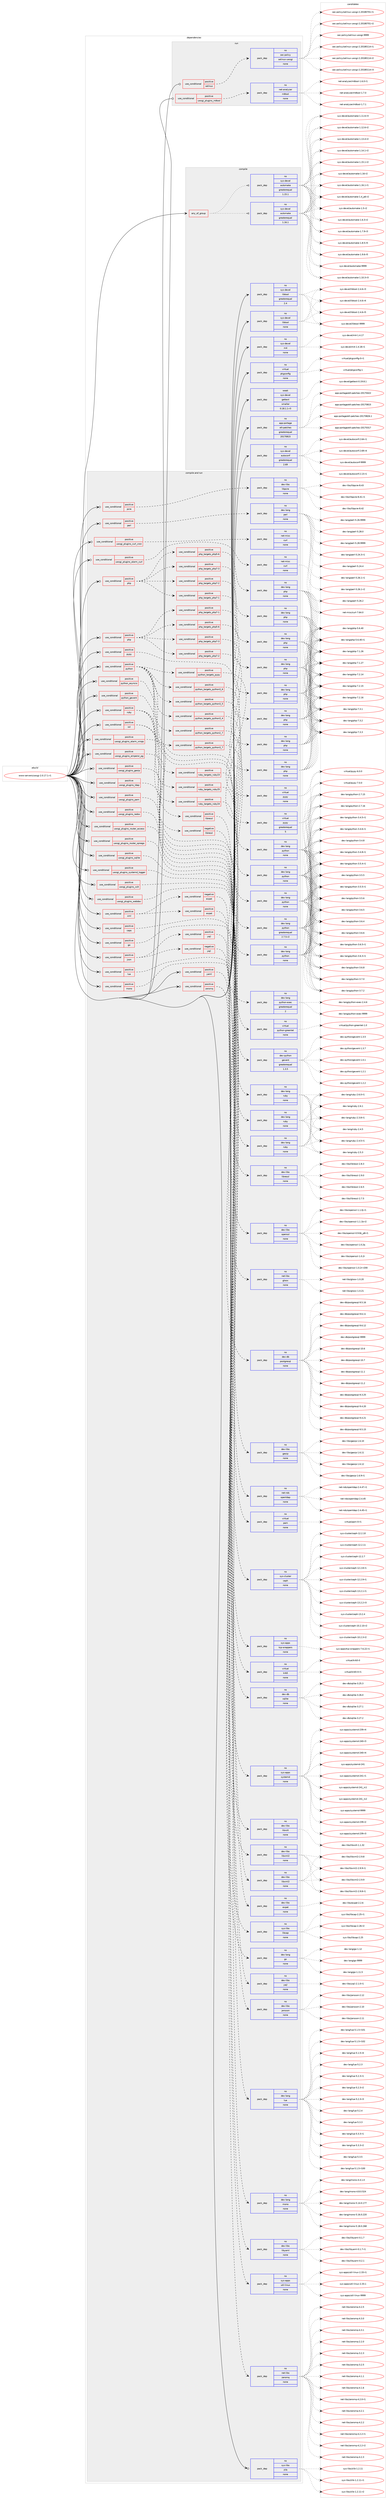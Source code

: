 digraph prolog {

# *************
# Graph options
# *************

newrank=true;
concentrate=true;
compound=true;
graph [rankdir=LR,fontname=Helvetica,fontsize=10,ranksep=1.5];#, ranksep=2.5, nodesep=0.2];
edge  [arrowhead=vee];
node  [fontname=Helvetica,fontsize=10];

# **********
# The ebuild
# **********

subgraph cluster_leftcol {
color=gray;
rank=same;
label=<<i>ebuild</i>>;
id [label="www-servers/uwsgi-2.0.17.1-r1", color=red, width=4, href="../www-servers/uwsgi-2.0.17.1-r1.svg"];
}

# ****************
# The dependencies
# ****************

subgraph cluster_midcol {
color=gray;
label=<<i>dependencies</i>>;
subgraph cluster_compile {
fillcolor="#eeeeee";
style=filled;
label=<<i>compile</i>>;
subgraph any28315 {
dependency1752677 [label=<<TABLE BORDER="0" CELLBORDER="1" CELLSPACING="0" CELLPADDING="4"><TR><TD CELLPADDING="10">any_of_group</TD></TR></TABLE>>, shape=none, color=red];subgraph pack1258307 {
dependency1752678 [label=<<TABLE BORDER="0" CELLBORDER="1" CELLSPACING="0" CELLPADDING="4" WIDTH="220"><TR><TD ROWSPAN="6" CELLPADDING="30">pack_dep</TD></TR><TR><TD WIDTH="110">no</TD></TR><TR><TD>sys-devel</TD></TR><TR><TD>automake</TD></TR><TR><TD>greaterequal</TD></TR><TR><TD>1.16.1</TD></TR></TABLE>>, shape=none, color=blue];
}
dependency1752677:e -> dependency1752678:w [weight=20,style="dotted",arrowhead="oinv"];
subgraph pack1258308 {
dependency1752679 [label=<<TABLE BORDER="0" CELLBORDER="1" CELLSPACING="0" CELLPADDING="4" WIDTH="220"><TR><TD ROWSPAN="6" CELLPADDING="30">pack_dep</TD></TR><TR><TD WIDTH="110">no</TD></TR><TR><TD>sys-devel</TD></TR><TR><TD>automake</TD></TR><TR><TD>greaterequal</TD></TR><TR><TD>1.15.1</TD></TR></TABLE>>, shape=none, color=blue];
}
dependency1752677:e -> dependency1752679:w [weight=20,style="dotted",arrowhead="oinv"];
}
id:e -> dependency1752677:w [weight=20,style="solid",arrowhead="vee"];
subgraph pack1258309 {
dependency1752680 [label=<<TABLE BORDER="0" CELLBORDER="1" CELLSPACING="0" CELLPADDING="4" WIDTH="220"><TR><TD ROWSPAN="6" CELLPADDING="30">pack_dep</TD></TR><TR><TD WIDTH="110">no</TD></TR><TR><TD>app-portage</TD></TR><TR><TD>elt-patches</TD></TR><TR><TD>greaterequal</TD></TR><TR><TD>20170815</TD></TR></TABLE>>, shape=none, color=blue];
}
id:e -> dependency1752680:w [weight=20,style="solid",arrowhead="vee"];
subgraph pack1258310 {
dependency1752681 [label=<<TABLE BORDER="0" CELLBORDER="1" CELLSPACING="0" CELLPADDING="4" WIDTH="220"><TR><TD ROWSPAN="6" CELLPADDING="30">pack_dep</TD></TR><TR><TD WIDTH="110">no</TD></TR><TR><TD>sys-devel</TD></TR><TR><TD>autoconf</TD></TR><TR><TD>greaterequal</TD></TR><TR><TD>2.69</TD></TR></TABLE>>, shape=none, color=blue];
}
id:e -> dependency1752681:w [weight=20,style="solid",arrowhead="vee"];
subgraph pack1258311 {
dependency1752682 [label=<<TABLE BORDER="0" CELLBORDER="1" CELLSPACING="0" CELLPADDING="4" WIDTH="220"><TR><TD ROWSPAN="6" CELLPADDING="30">pack_dep</TD></TR><TR><TD WIDTH="110">no</TD></TR><TR><TD>sys-devel</TD></TR><TR><TD>libtool</TD></TR><TR><TD>greaterequal</TD></TR><TR><TD>2.4</TD></TR></TABLE>>, shape=none, color=blue];
}
id:e -> dependency1752682:w [weight=20,style="solid",arrowhead="vee"];
subgraph pack1258312 {
dependency1752683 [label=<<TABLE BORDER="0" CELLBORDER="1" CELLSPACING="0" CELLPADDING="4" WIDTH="220"><TR><TD ROWSPAN="6" CELLPADDING="30">pack_dep</TD></TR><TR><TD WIDTH="110">no</TD></TR><TR><TD>sys-devel</TD></TR><TR><TD>libtool</TD></TR><TR><TD>none</TD></TR><TR><TD></TD></TR></TABLE>>, shape=none, color=blue];
}
id:e -> dependency1752683:w [weight=20,style="solid",arrowhead="vee"];
subgraph pack1258313 {
dependency1752684 [label=<<TABLE BORDER="0" CELLBORDER="1" CELLSPACING="0" CELLPADDING="4" WIDTH="220"><TR><TD ROWSPAN="6" CELLPADDING="30">pack_dep</TD></TR><TR><TD WIDTH="110">no</TD></TR><TR><TD>sys-devel</TD></TR><TR><TD>m4</TD></TR><TR><TD>none</TD></TR><TR><TD></TD></TR></TABLE>>, shape=none, color=blue];
}
id:e -> dependency1752684:w [weight=20,style="solid",arrowhead="vee"];
subgraph pack1258314 {
dependency1752685 [label=<<TABLE BORDER="0" CELLBORDER="1" CELLSPACING="0" CELLPADDING="4" WIDTH="220"><TR><TD ROWSPAN="6" CELLPADDING="30">pack_dep</TD></TR><TR><TD WIDTH="110">no</TD></TR><TR><TD>virtual</TD></TR><TR><TD>pkgconfig</TD></TR><TR><TD>none</TD></TR><TR><TD></TD></TR></TABLE>>, shape=none, color=blue];
}
id:e -> dependency1752685:w [weight=20,style="solid",arrowhead="vee"];
subgraph pack1258315 {
dependency1752686 [label=<<TABLE BORDER="0" CELLBORDER="1" CELLSPACING="0" CELLPADDING="4" WIDTH="220"><TR><TD ROWSPAN="6" CELLPADDING="30">pack_dep</TD></TR><TR><TD WIDTH="110">weak</TD></TR><TR><TD>sys-devel</TD></TR><TR><TD>gettext</TD></TR><TR><TD>smaller</TD></TR><TR><TD>0.18.1.1-r3</TD></TR></TABLE>>, shape=none, color=blue];
}
id:e -> dependency1752686:w [weight=20,style="solid",arrowhead="vee"];
}
subgraph cluster_compileandrun {
fillcolor="#eeeeee";
style=filled;
label=<<i>compile and run</i>>;
subgraph cond465052 {
dependency1752687 [label=<<TABLE BORDER="0" CELLBORDER="1" CELLSPACING="0" CELLPADDING="4"><TR><TD ROWSPAN="3" CELLPADDING="10">use_conditional</TD></TR><TR><TD>positive</TD></TR><TR><TD>caps</TD></TR></TABLE>>, shape=none, color=red];
subgraph pack1258316 {
dependency1752688 [label=<<TABLE BORDER="0" CELLBORDER="1" CELLSPACING="0" CELLPADDING="4" WIDTH="220"><TR><TD ROWSPAN="6" CELLPADDING="30">pack_dep</TD></TR><TR><TD WIDTH="110">no</TD></TR><TR><TD>sys-libs</TD></TR><TR><TD>libcap</TD></TR><TR><TD>none</TD></TR><TR><TD></TD></TR></TABLE>>, shape=none, color=blue];
}
dependency1752687:e -> dependency1752688:w [weight=20,style="dashed",arrowhead="vee"];
}
id:e -> dependency1752687:w [weight=20,style="solid",arrowhead="odotvee"];
subgraph cond465053 {
dependency1752689 [label=<<TABLE BORDER="0" CELLBORDER="1" CELLSPACING="0" CELLPADDING="4"><TR><TD ROWSPAN="3" CELLPADDING="10">use_conditional</TD></TR><TR><TD>positive</TD></TR><TR><TD>go</TD></TR></TABLE>>, shape=none, color=red];
subgraph pack1258317 {
dependency1752690 [label=<<TABLE BORDER="0" CELLBORDER="1" CELLSPACING="0" CELLPADDING="4" WIDTH="220"><TR><TD ROWSPAN="6" CELLPADDING="30">pack_dep</TD></TR><TR><TD WIDTH="110">no</TD></TR><TR><TD>dev-lang</TD></TR><TR><TD>go</TD></TR><TR><TD>none</TD></TR><TR><TD></TD></TR></TABLE>>, shape=none, color=blue];
}
dependency1752689:e -> dependency1752690:w [weight=20,style="dashed",arrowhead="vee"];
}
id:e -> dependency1752689:w [weight=20,style="solid",arrowhead="odotvee"];
subgraph cond465054 {
dependency1752691 [label=<<TABLE BORDER="0" CELLBORDER="1" CELLSPACING="0" CELLPADDING="4"><TR><TD ROWSPAN="3" CELLPADDING="10">use_conditional</TD></TR><TR><TD>positive</TD></TR><TR><TD>json</TD></TR></TABLE>>, shape=none, color=red];
subgraph cond465055 {
dependency1752692 [label=<<TABLE BORDER="0" CELLBORDER="1" CELLSPACING="0" CELLPADDING="4"><TR><TD ROWSPAN="3" CELLPADDING="10">use_conditional</TD></TR><TR><TD>negative</TD></TR><TR><TD>yajl</TD></TR></TABLE>>, shape=none, color=red];
subgraph pack1258318 {
dependency1752693 [label=<<TABLE BORDER="0" CELLBORDER="1" CELLSPACING="0" CELLPADDING="4" WIDTH="220"><TR><TD ROWSPAN="6" CELLPADDING="30">pack_dep</TD></TR><TR><TD WIDTH="110">no</TD></TR><TR><TD>dev-libs</TD></TR><TR><TD>jansson</TD></TR><TR><TD>none</TD></TR><TR><TD></TD></TR></TABLE>>, shape=none, color=blue];
}
dependency1752692:e -> dependency1752693:w [weight=20,style="dashed",arrowhead="vee"];
}
dependency1752691:e -> dependency1752692:w [weight=20,style="dashed",arrowhead="vee"];
subgraph cond465056 {
dependency1752694 [label=<<TABLE BORDER="0" CELLBORDER="1" CELLSPACING="0" CELLPADDING="4"><TR><TD ROWSPAN="3" CELLPADDING="10">use_conditional</TD></TR><TR><TD>positive</TD></TR><TR><TD>yajl</TD></TR></TABLE>>, shape=none, color=red];
subgraph pack1258319 {
dependency1752695 [label=<<TABLE BORDER="0" CELLBORDER="1" CELLSPACING="0" CELLPADDING="4" WIDTH="220"><TR><TD ROWSPAN="6" CELLPADDING="30">pack_dep</TD></TR><TR><TD WIDTH="110">no</TD></TR><TR><TD>dev-libs</TD></TR><TR><TD>yajl</TD></TR><TR><TD>none</TD></TR><TR><TD></TD></TR></TABLE>>, shape=none, color=blue];
}
dependency1752694:e -> dependency1752695:w [weight=20,style="dashed",arrowhead="vee"];
}
dependency1752691:e -> dependency1752694:w [weight=20,style="dashed",arrowhead="vee"];
}
id:e -> dependency1752691:w [weight=20,style="solid",arrowhead="odotvee"];
subgraph cond465057 {
dependency1752696 [label=<<TABLE BORDER="0" CELLBORDER="1" CELLSPACING="0" CELLPADDING="4"><TR><TD ROWSPAN="3" CELLPADDING="10">use_conditional</TD></TR><TR><TD>positive</TD></TR><TR><TD>lua</TD></TR></TABLE>>, shape=none, color=red];
subgraph pack1258320 {
dependency1752697 [label=<<TABLE BORDER="0" CELLBORDER="1" CELLSPACING="0" CELLPADDING="4" WIDTH="220"><TR><TD ROWSPAN="6" CELLPADDING="30">pack_dep</TD></TR><TR><TD WIDTH="110">no</TD></TR><TR><TD>dev-lang</TD></TR><TR><TD>lua</TD></TR><TR><TD>none</TD></TR><TR><TD></TD></TR></TABLE>>, shape=none, color=blue];
}
dependency1752696:e -> dependency1752697:w [weight=20,style="dashed",arrowhead="vee"];
}
id:e -> dependency1752696:w [weight=20,style="solid",arrowhead="odotvee"];
subgraph cond465058 {
dependency1752698 [label=<<TABLE BORDER="0" CELLBORDER="1" CELLSPACING="0" CELLPADDING="4"><TR><TD ROWSPAN="3" CELLPADDING="10">use_conditional</TD></TR><TR><TD>positive</TD></TR><TR><TD>mono</TD></TR></TABLE>>, shape=none, color=red];
subgraph pack1258321 {
dependency1752699 [label=<<TABLE BORDER="0" CELLBORDER="1" CELLSPACING="0" CELLPADDING="4" WIDTH="220"><TR><TD ROWSPAN="6" CELLPADDING="30">pack_dep</TD></TR><TR><TD WIDTH="110">no</TD></TR><TR><TD>dev-lang</TD></TR><TR><TD>mono</TD></TR><TR><TD>none</TD></TR><TR><TD></TD></TR></TABLE>>, shape=none, color=blue];
}
dependency1752698:e -> dependency1752699:w [weight=20,style="dashed",arrowhead="vee"];
}
id:e -> dependency1752698:w [weight=20,style="solid",arrowhead="odotvee"];
subgraph cond465059 {
dependency1752700 [label=<<TABLE BORDER="0" CELLBORDER="1" CELLSPACING="0" CELLPADDING="4"><TR><TD ROWSPAN="3" CELLPADDING="10">use_conditional</TD></TR><TR><TD>positive</TD></TR><TR><TD>pcre</TD></TR></TABLE>>, shape=none, color=red];
subgraph pack1258322 {
dependency1752701 [label=<<TABLE BORDER="0" CELLBORDER="1" CELLSPACING="0" CELLPADDING="4" WIDTH="220"><TR><TD ROWSPAN="6" CELLPADDING="30">pack_dep</TD></TR><TR><TD WIDTH="110">no</TD></TR><TR><TD>dev-libs</TD></TR><TR><TD>libpcre</TD></TR><TR><TD>none</TD></TR><TR><TD></TD></TR></TABLE>>, shape=none, color=blue];
}
dependency1752700:e -> dependency1752701:w [weight=20,style="dashed",arrowhead="vee"];
}
id:e -> dependency1752700:w [weight=20,style="solid",arrowhead="odotvee"];
subgraph cond465060 {
dependency1752702 [label=<<TABLE BORDER="0" CELLBORDER="1" CELLSPACING="0" CELLPADDING="4"><TR><TD ROWSPAN="3" CELLPADDING="10">use_conditional</TD></TR><TR><TD>positive</TD></TR><TR><TD>perl</TD></TR></TABLE>>, shape=none, color=red];
subgraph pack1258323 {
dependency1752703 [label=<<TABLE BORDER="0" CELLBORDER="1" CELLSPACING="0" CELLPADDING="4" WIDTH="220"><TR><TD ROWSPAN="6" CELLPADDING="30">pack_dep</TD></TR><TR><TD WIDTH="110">no</TD></TR><TR><TD>dev-lang</TD></TR><TR><TD>perl</TD></TR><TR><TD>none</TD></TR><TR><TD></TD></TR></TABLE>>, shape=none, color=blue];
}
dependency1752702:e -> dependency1752703:w [weight=20,style="dashed",arrowhead="vee"];
}
id:e -> dependency1752702:w [weight=20,style="solid",arrowhead="odotvee"];
subgraph cond465061 {
dependency1752704 [label=<<TABLE BORDER="0" CELLBORDER="1" CELLSPACING="0" CELLPADDING="4"><TR><TD ROWSPAN="3" CELLPADDING="10">use_conditional</TD></TR><TR><TD>positive</TD></TR><TR><TD>php</TD></TR></TABLE>>, shape=none, color=red];
subgraph cond465062 {
dependency1752705 [label=<<TABLE BORDER="0" CELLBORDER="1" CELLSPACING="0" CELLPADDING="4"><TR><TD ROWSPAN="3" CELLPADDING="10">use_conditional</TD></TR><TR><TD>positive</TD></TR><TR><TD>php_targets_php5-6</TD></TR></TABLE>>, shape=none, color=red];
subgraph pack1258324 {
dependency1752706 [label=<<TABLE BORDER="0" CELLBORDER="1" CELLSPACING="0" CELLPADDING="4" WIDTH="220"><TR><TD ROWSPAN="6" CELLPADDING="30">pack_dep</TD></TR><TR><TD WIDTH="110">no</TD></TR><TR><TD>dev-lang</TD></TR><TR><TD>php</TD></TR><TR><TD>none</TD></TR><TR><TD></TD></TR></TABLE>>, shape=none, color=blue];
}
dependency1752705:e -> dependency1752706:w [weight=20,style="dashed",arrowhead="vee"];
}
dependency1752704:e -> dependency1752705:w [weight=20,style="dashed",arrowhead="vee"];
subgraph cond465063 {
dependency1752707 [label=<<TABLE BORDER="0" CELLBORDER="1" CELLSPACING="0" CELLPADDING="4"><TR><TD ROWSPAN="3" CELLPADDING="10">use_conditional</TD></TR><TR><TD>positive</TD></TR><TR><TD>php_targets_php7-1</TD></TR></TABLE>>, shape=none, color=red];
subgraph pack1258325 {
dependency1752708 [label=<<TABLE BORDER="0" CELLBORDER="1" CELLSPACING="0" CELLPADDING="4" WIDTH="220"><TR><TD ROWSPAN="6" CELLPADDING="30">pack_dep</TD></TR><TR><TD WIDTH="110">no</TD></TR><TR><TD>dev-lang</TD></TR><TR><TD>php</TD></TR><TR><TD>none</TD></TR><TR><TD></TD></TR></TABLE>>, shape=none, color=blue];
}
dependency1752707:e -> dependency1752708:w [weight=20,style="dashed",arrowhead="vee"];
}
dependency1752704:e -> dependency1752707:w [weight=20,style="dashed",arrowhead="vee"];
subgraph cond465064 {
dependency1752709 [label=<<TABLE BORDER="0" CELLBORDER="1" CELLSPACING="0" CELLPADDING="4"><TR><TD ROWSPAN="3" CELLPADDING="10">use_conditional</TD></TR><TR><TD>positive</TD></TR><TR><TD>php_targets_php7-2</TD></TR></TABLE>>, shape=none, color=red];
subgraph pack1258326 {
dependency1752710 [label=<<TABLE BORDER="0" CELLBORDER="1" CELLSPACING="0" CELLPADDING="4" WIDTH="220"><TR><TD ROWSPAN="6" CELLPADDING="30">pack_dep</TD></TR><TR><TD WIDTH="110">no</TD></TR><TR><TD>dev-lang</TD></TR><TR><TD>php</TD></TR><TR><TD>none</TD></TR><TR><TD></TD></TR></TABLE>>, shape=none, color=blue];
}
dependency1752709:e -> dependency1752710:w [weight=20,style="dashed",arrowhead="vee"];
}
dependency1752704:e -> dependency1752709:w [weight=20,style="dashed",arrowhead="vee"];
subgraph cond465065 {
dependency1752711 [label=<<TABLE BORDER="0" CELLBORDER="1" CELLSPACING="0" CELLPADDING="4"><TR><TD ROWSPAN="3" CELLPADDING="10">use_conditional</TD></TR><TR><TD>positive</TD></TR><TR><TD>php_targets_php7-3</TD></TR></TABLE>>, shape=none, color=red];
subgraph pack1258327 {
dependency1752712 [label=<<TABLE BORDER="0" CELLBORDER="1" CELLSPACING="0" CELLPADDING="4" WIDTH="220"><TR><TD ROWSPAN="6" CELLPADDING="30">pack_dep</TD></TR><TR><TD WIDTH="110">no</TD></TR><TR><TD>dev-lang</TD></TR><TR><TD>php</TD></TR><TR><TD>none</TD></TR><TR><TD></TD></TR></TABLE>>, shape=none, color=blue];
}
dependency1752711:e -> dependency1752712:w [weight=20,style="dashed",arrowhead="vee"];
}
dependency1752704:e -> dependency1752711:w [weight=20,style="dashed",arrowhead="vee"];
}
id:e -> dependency1752704:w [weight=20,style="solid",arrowhead="odotvee"];
subgraph cond465066 {
dependency1752713 [label=<<TABLE BORDER="0" CELLBORDER="1" CELLSPACING="0" CELLPADDING="4"><TR><TD ROWSPAN="3" CELLPADDING="10">use_conditional</TD></TR><TR><TD>positive</TD></TR><TR><TD>php</TD></TR></TABLE>>, shape=none, color=red];
subgraph cond465067 {
dependency1752714 [label=<<TABLE BORDER="0" CELLBORDER="1" CELLSPACING="0" CELLPADDING="4"><TR><TD ROWSPAN="3" CELLPADDING="10">use_conditional</TD></TR><TR><TD>positive</TD></TR><TR><TD>php_targets_php5-6</TD></TR></TABLE>>, shape=none, color=red];
subgraph pack1258328 {
dependency1752715 [label=<<TABLE BORDER="0" CELLBORDER="1" CELLSPACING="0" CELLPADDING="4" WIDTH="220"><TR><TD ROWSPAN="6" CELLPADDING="30">pack_dep</TD></TR><TR><TD WIDTH="110">no</TD></TR><TR><TD>dev-lang</TD></TR><TR><TD>php</TD></TR><TR><TD>none</TD></TR><TR><TD></TD></TR></TABLE>>, shape=none, color=blue];
}
dependency1752714:e -> dependency1752715:w [weight=20,style="dashed",arrowhead="vee"];
}
dependency1752713:e -> dependency1752714:w [weight=20,style="dashed",arrowhead="vee"];
subgraph cond465068 {
dependency1752716 [label=<<TABLE BORDER="0" CELLBORDER="1" CELLSPACING="0" CELLPADDING="4"><TR><TD ROWSPAN="3" CELLPADDING="10">use_conditional</TD></TR><TR><TD>positive</TD></TR><TR><TD>php_targets_php7-1</TD></TR></TABLE>>, shape=none, color=red];
subgraph pack1258329 {
dependency1752717 [label=<<TABLE BORDER="0" CELLBORDER="1" CELLSPACING="0" CELLPADDING="4" WIDTH="220"><TR><TD ROWSPAN="6" CELLPADDING="30">pack_dep</TD></TR><TR><TD WIDTH="110">no</TD></TR><TR><TD>dev-lang</TD></TR><TR><TD>php</TD></TR><TR><TD>none</TD></TR><TR><TD></TD></TR></TABLE>>, shape=none, color=blue];
}
dependency1752716:e -> dependency1752717:w [weight=20,style="dashed",arrowhead="vee"];
}
dependency1752713:e -> dependency1752716:w [weight=20,style="dashed",arrowhead="vee"];
subgraph cond465069 {
dependency1752718 [label=<<TABLE BORDER="0" CELLBORDER="1" CELLSPACING="0" CELLPADDING="4"><TR><TD ROWSPAN="3" CELLPADDING="10">use_conditional</TD></TR><TR><TD>positive</TD></TR><TR><TD>php_targets_php7-2</TD></TR></TABLE>>, shape=none, color=red];
subgraph pack1258330 {
dependency1752719 [label=<<TABLE BORDER="0" CELLBORDER="1" CELLSPACING="0" CELLPADDING="4" WIDTH="220"><TR><TD ROWSPAN="6" CELLPADDING="30">pack_dep</TD></TR><TR><TD WIDTH="110">no</TD></TR><TR><TD>dev-lang</TD></TR><TR><TD>php</TD></TR><TR><TD>none</TD></TR><TR><TD></TD></TR></TABLE>>, shape=none, color=blue];
}
dependency1752718:e -> dependency1752719:w [weight=20,style="dashed",arrowhead="vee"];
}
dependency1752713:e -> dependency1752718:w [weight=20,style="dashed",arrowhead="vee"];
subgraph cond465070 {
dependency1752720 [label=<<TABLE BORDER="0" CELLBORDER="1" CELLSPACING="0" CELLPADDING="4"><TR><TD ROWSPAN="3" CELLPADDING="10">use_conditional</TD></TR><TR><TD>positive</TD></TR><TR><TD>php_targets_php7-3</TD></TR></TABLE>>, shape=none, color=red];
subgraph pack1258331 {
dependency1752721 [label=<<TABLE BORDER="0" CELLBORDER="1" CELLSPACING="0" CELLPADDING="4" WIDTH="220"><TR><TD ROWSPAN="6" CELLPADDING="30">pack_dep</TD></TR><TR><TD WIDTH="110">no</TD></TR><TR><TD>dev-lang</TD></TR><TR><TD>php</TD></TR><TR><TD>none</TD></TR><TR><TD></TD></TR></TABLE>>, shape=none, color=blue];
}
dependency1752720:e -> dependency1752721:w [weight=20,style="dashed",arrowhead="vee"];
}
dependency1752713:e -> dependency1752720:w [weight=20,style="dashed",arrowhead="vee"];
}
id:e -> dependency1752713:w [weight=20,style="solid",arrowhead="odotvee"];
subgraph cond465071 {
dependency1752722 [label=<<TABLE BORDER="0" CELLBORDER="1" CELLSPACING="0" CELLPADDING="4"><TR><TD ROWSPAN="3" CELLPADDING="10">use_conditional</TD></TR><TR><TD>positive</TD></TR><TR><TD>pypy</TD></TR></TABLE>>, shape=none, color=red];
subgraph pack1258332 {
dependency1752723 [label=<<TABLE BORDER="0" CELLBORDER="1" CELLSPACING="0" CELLPADDING="4" WIDTH="220"><TR><TD ROWSPAN="6" CELLPADDING="30">pack_dep</TD></TR><TR><TD WIDTH="110">no</TD></TR><TR><TD>virtual</TD></TR><TR><TD>pypy</TD></TR><TR><TD>none</TD></TR><TR><TD></TD></TR></TABLE>>, shape=none, color=blue];
}
dependency1752722:e -> dependency1752723:w [weight=20,style="dashed",arrowhead="vee"];
}
id:e -> dependency1752722:w [weight=20,style="solid",arrowhead="odotvee"];
subgraph cond465072 {
dependency1752724 [label=<<TABLE BORDER="0" CELLBORDER="1" CELLSPACING="0" CELLPADDING="4"><TR><TD ROWSPAN="3" CELLPADDING="10">use_conditional</TD></TR><TR><TD>positive</TD></TR><TR><TD>python</TD></TR></TABLE>>, shape=none, color=red];
subgraph cond465073 {
dependency1752725 [label=<<TABLE BORDER="0" CELLBORDER="1" CELLSPACING="0" CELLPADDING="4"><TR><TD ROWSPAN="3" CELLPADDING="10">use_conditional</TD></TR><TR><TD>positive</TD></TR><TR><TD>python_targets_pypy</TD></TR></TABLE>>, shape=none, color=red];
subgraph pack1258333 {
dependency1752726 [label=<<TABLE BORDER="0" CELLBORDER="1" CELLSPACING="0" CELLPADDING="4" WIDTH="220"><TR><TD ROWSPAN="6" CELLPADDING="30">pack_dep</TD></TR><TR><TD WIDTH="110">no</TD></TR><TR><TD>virtual</TD></TR><TR><TD>pypy</TD></TR><TR><TD>greaterequal</TD></TR><TR><TD>5</TD></TR></TABLE>>, shape=none, color=blue];
}
dependency1752725:e -> dependency1752726:w [weight=20,style="dashed",arrowhead="vee"];
}
dependency1752724:e -> dependency1752725:w [weight=20,style="dashed",arrowhead="vee"];
subgraph cond465074 {
dependency1752727 [label=<<TABLE BORDER="0" CELLBORDER="1" CELLSPACING="0" CELLPADDING="4"><TR><TD ROWSPAN="3" CELLPADDING="10">use_conditional</TD></TR><TR><TD>positive</TD></TR><TR><TD>python_targets_python2_7</TD></TR></TABLE>>, shape=none, color=red];
subgraph pack1258334 {
dependency1752728 [label=<<TABLE BORDER="0" CELLBORDER="1" CELLSPACING="0" CELLPADDING="4" WIDTH="220"><TR><TD ROWSPAN="6" CELLPADDING="30">pack_dep</TD></TR><TR><TD WIDTH="110">no</TD></TR><TR><TD>dev-lang</TD></TR><TR><TD>python</TD></TR><TR><TD>greaterequal</TD></TR><TR><TD>2.7.5-r2</TD></TR></TABLE>>, shape=none, color=blue];
}
dependency1752727:e -> dependency1752728:w [weight=20,style="dashed",arrowhead="vee"];
}
dependency1752724:e -> dependency1752727:w [weight=20,style="dashed",arrowhead="vee"];
subgraph cond465075 {
dependency1752729 [label=<<TABLE BORDER="0" CELLBORDER="1" CELLSPACING="0" CELLPADDING="4"><TR><TD ROWSPAN="3" CELLPADDING="10">use_conditional</TD></TR><TR><TD>positive</TD></TR><TR><TD>python_targets_python3_4</TD></TR></TABLE>>, shape=none, color=red];
subgraph pack1258335 {
dependency1752730 [label=<<TABLE BORDER="0" CELLBORDER="1" CELLSPACING="0" CELLPADDING="4" WIDTH="220"><TR><TD ROWSPAN="6" CELLPADDING="30">pack_dep</TD></TR><TR><TD WIDTH="110">no</TD></TR><TR><TD>dev-lang</TD></TR><TR><TD>python</TD></TR><TR><TD>none</TD></TR><TR><TD></TD></TR></TABLE>>, shape=none, color=blue];
}
dependency1752729:e -> dependency1752730:w [weight=20,style="dashed",arrowhead="vee"];
}
dependency1752724:e -> dependency1752729:w [weight=20,style="dashed",arrowhead="vee"];
subgraph cond465076 {
dependency1752731 [label=<<TABLE BORDER="0" CELLBORDER="1" CELLSPACING="0" CELLPADDING="4"><TR><TD ROWSPAN="3" CELLPADDING="10">use_conditional</TD></TR><TR><TD>positive</TD></TR><TR><TD>python_targets_python3_5</TD></TR></TABLE>>, shape=none, color=red];
subgraph pack1258336 {
dependency1752732 [label=<<TABLE BORDER="0" CELLBORDER="1" CELLSPACING="0" CELLPADDING="4" WIDTH="220"><TR><TD ROWSPAN="6" CELLPADDING="30">pack_dep</TD></TR><TR><TD WIDTH="110">no</TD></TR><TR><TD>dev-lang</TD></TR><TR><TD>python</TD></TR><TR><TD>none</TD></TR><TR><TD></TD></TR></TABLE>>, shape=none, color=blue];
}
dependency1752731:e -> dependency1752732:w [weight=20,style="dashed",arrowhead="vee"];
}
dependency1752724:e -> dependency1752731:w [weight=20,style="dashed",arrowhead="vee"];
subgraph cond465077 {
dependency1752733 [label=<<TABLE BORDER="0" CELLBORDER="1" CELLSPACING="0" CELLPADDING="4"><TR><TD ROWSPAN="3" CELLPADDING="10">use_conditional</TD></TR><TR><TD>positive</TD></TR><TR><TD>python_targets_python3_6</TD></TR></TABLE>>, shape=none, color=red];
subgraph pack1258337 {
dependency1752734 [label=<<TABLE BORDER="0" CELLBORDER="1" CELLSPACING="0" CELLPADDING="4" WIDTH="220"><TR><TD ROWSPAN="6" CELLPADDING="30">pack_dep</TD></TR><TR><TD WIDTH="110">no</TD></TR><TR><TD>dev-lang</TD></TR><TR><TD>python</TD></TR><TR><TD>none</TD></TR><TR><TD></TD></TR></TABLE>>, shape=none, color=blue];
}
dependency1752733:e -> dependency1752734:w [weight=20,style="dashed",arrowhead="vee"];
}
dependency1752724:e -> dependency1752733:w [weight=20,style="dashed",arrowhead="vee"];
subgraph cond465078 {
dependency1752735 [label=<<TABLE BORDER="0" CELLBORDER="1" CELLSPACING="0" CELLPADDING="4"><TR><TD ROWSPAN="3" CELLPADDING="10">use_conditional</TD></TR><TR><TD>positive</TD></TR><TR><TD>python_targets_python3_7</TD></TR></TABLE>>, shape=none, color=red];
subgraph pack1258338 {
dependency1752736 [label=<<TABLE BORDER="0" CELLBORDER="1" CELLSPACING="0" CELLPADDING="4" WIDTH="220"><TR><TD ROWSPAN="6" CELLPADDING="30">pack_dep</TD></TR><TR><TD WIDTH="110">no</TD></TR><TR><TD>dev-lang</TD></TR><TR><TD>python</TD></TR><TR><TD>none</TD></TR><TR><TD></TD></TR></TABLE>>, shape=none, color=blue];
}
dependency1752735:e -> dependency1752736:w [weight=20,style="dashed",arrowhead="vee"];
}
dependency1752724:e -> dependency1752735:w [weight=20,style="dashed",arrowhead="vee"];
subgraph pack1258339 {
dependency1752737 [label=<<TABLE BORDER="0" CELLBORDER="1" CELLSPACING="0" CELLPADDING="4" WIDTH="220"><TR><TD ROWSPAN="6" CELLPADDING="30">pack_dep</TD></TR><TR><TD WIDTH="110">no</TD></TR><TR><TD>dev-lang</TD></TR><TR><TD>python-exec</TD></TR><TR><TD>greaterequal</TD></TR><TR><TD>2</TD></TR></TABLE>>, shape=none, color=blue];
}
dependency1752724:e -> dependency1752737:w [weight=20,style="dashed",arrowhead="vee"];
}
id:e -> dependency1752724:w [weight=20,style="solid",arrowhead="odotvee"];
subgraph cond465079 {
dependency1752738 [label=<<TABLE BORDER="0" CELLBORDER="1" CELLSPACING="0" CELLPADDING="4"><TR><TD ROWSPAN="3" CELLPADDING="10">use_conditional</TD></TR><TR><TD>positive</TD></TR><TR><TD>python_asyncio</TD></TR></TABLE>>, shape=none, color=red];
subgraph pack1258340 {
dependency1752739 [label=<<TABLE BORDER="0" CELLBORDER="1" CELLSPACING="0" CELLPADDING="4" WIDTH="220"><TR><TD ROWSPAN="6" CELLPADDING="30">pack_dep</TD></TR><TR><TD WIDTH="110">no</TD></TR><TR><TD>virtual</TD></TR><TR><TD>python-greenlet</TD></TR><TR><TD>none</TD></TR><TR><TD></TD></TR></TABLE>>, shape=none, color=blue];
}
dependency1752738:e -> dependency1752739:w [weight=20,style="dashed",arrowhead="vee"];
}
id:e -> dependency1752738:w [weight=20,style="solid",arrowhead="odotvee"];
subgraph cond465080 {
dependency1752740 [label=<<TABLE BORDER="0" CELLBORDER="1" CELLSPACING="0" CELLPADDING="4"><TR><TD ROWSPAN="3" CELLPADDING="10">use_conditional</TD></TR><TR><TD>positive</TD></TR><TR><TD>python_gevent</TD></TR></TABLE>>, shape=none, color=red];
subgraph pack1258341 {
dependency1752741 [label=<<TABLE BORDER="0" CELLBORDER="1" CELLSPACING="0" CELLPADDING="4" WIDTH="220"><TR><TD ROWSPAN="6" CELLPADDING="30">pack_dep</TD></TR><TR><TD WIDTH="110">no</TD></TR><TR><TD>dev-python</TD></TR><TR><TD>gevent</TD></TR><TR><TD>greaterequal</TD></TR><TR><TD>1.3.5</TD></TR></TABLE>>, shape=none, color=blue];
}
dependency1752740:e -> dependency1752741:w [weight=20,style="dashed",arrowhead="vee"];
}
id:e -> dependency1752740:w [weight=20,style="solid",arrowhead="odotvee"];
subgraph cond465081 {
dependency1752742 [label=<<TABLE BORDER="0" CELLBORDER="1" CELLSPACING="0" CELLPADDING="4"><TR><TD ROWSPAN="3" CELLPADDING="10">use_conditional</TD></TR><TR><TD>positive</TD></TR><TR><TD>ruby</TD></TR></TABLE>>, shape=none, color=red];
subgraph cond465082 {
dependency1752743 [label=<<TABLE BORDER="0" CELLBORDER="1" CELLSPACING="0" CELLPADDING="4"><TR><TD ROWSPAN="3" CELLPADDING="10">use_conditional</TD></TR><TR><TD>positive</TD></TR><TR><TD>ruby_targets_ruby23</TD></TR></TABLE>>, shape=none, color=red];
subgraph pack1258342 {
dependency1752744 [label=<<TABLE BORDER="0" CELLBORDER="1" CELLSPACING="0" CELLPADDING="4" WIDTH="220"><TR><TD ROWSPAN="6" CELLPADDING="30">pack_dep</TD></TR><TR><TD WIDTH="110">no</TD></TR><TR><TD>dev-lang</TD></TR><TR><TD>ruby</TD></TR><TR><TD>none</TD></TR><TR><TD></TD></TR></TABLE>>, shape=none, color=blue];
}
dependency1752743:e -> dependency1752744:w [weight=20,style="dashed",arrowhead="vee"];
}
dependency1752742:e -> dependency1752743:w [weight=20,style="dashed",arrowhead="vee"];
subgraph cond465083 {
dependency1752745 [label=<<TABLE BORDER="0" CELLBORDER="1" CELLSPACING="0" CELLPADDING="4"><TR><TD ROWSPAN="3" CELLPADDING="10">use_conditional</TD></TR><TR><TD>positive</TD></TR><TR><TD>ruby_targets_ruby24</TD></TR></TABLE>>, shape=none, color=red];
subgraph pack1258343 {
dependency1752746 [label=<<TABLE BORDER="0" CELLBORDER="1" CELLSPACING="0" CELLPADDING="4" WIDTH="220"><TR><TD ROWSPAN="6" CELLPADDING="30">pack_dep</TD></TR><TR><TD WIDTH="110">no</TD></TR><TR><TD>dev-lang</TD></TR><TR><TD>ruby</TD></TR><TR><TD>none</TD></TR><TR><TD></TD></TR></TABLE>>, shape=none, color=blue];
}
dependency1752745:e -> dependency1752746:w [weight=20,style="dashed",arrowhead="vee"];
}
dependency1752742:e -> dependency1752745:w [weight=20,style="dashed",arrowhead="vee"];
subgraph cond465084 {
dependency1752747 [label=<<TABLE BORDER="0" CELLBORDER="1" CELLSPACING="0" CELLPADDING="4"><TR><TD ROWSPAN="3" CELLPADDING="10">use_conditional</TD></TR><TR><TD>positive</TD></TR><TR><TD>ruby_targets_ruby25</TD></TR></TABLE>>, shape=none, color=red];
subgraph pack1258344 {
dependency1752748 [label=<<TABLE BORDER="0" CELLBORDER="1" CELLSPACING="0" CELLPADDING="4" WIDTH="220"><TR><TD ROWSPAN="6" CELLPADDING="30">pack_dep</TD></TR><TR><TD WIDTH="110">no</TD></TR><TR><TD>dev-lang</TD></TR><TR><TD>ruby</TD></TR><TR><TD>none</TD></TR><TR><TD></TD></TR></TABLE>>, shape=none, color=blue];
}
dependency1752747:e -> dependency1752748:w [weight=20,style="dashed",arrowhead="vee"];
}
dependency1752742:e -> dependency1752747:w [weight=20,style="dashed",arrowhead="vee"];
}
id:e -> dependency1752742:w [weight=20,style="solid",arrowhead="odotvee"];
subgraph cond465085 {
dependency1752749 [label=<<TABLE BORDER="0" CELLBORDER="1" CELLSPACING="0" CELLPADDING="4"><TR><TD ROWSPAN="3" CELLPADDING="10">use_conditional</TD></TR><TR><TD>positive</TD></TR><TR><TD>ssl</TD></TR></TABLE>>, shape=none, color=red];
subgraph cond465086 {
dependency1752750 [label=<<TABLE BORDER="0" CELLBORDER="1" CELLSPACING="0" CELLPADDING="4"><TR><TD ROWSPAN="3" CELLPADDING="10">use_conditional</TD></TR><TR><TD>negative</TD></TR><TR><TD>libressl</TD></TR></TABLE>>, shape=none, color=red];
subgraph pack1258345 {
dependency1752751 [label=<<TABLE BORDER="0" CELLBORDER="1" CELLSPACING="0" CELLPADDING="4" WIDTH="220"><TR><TD ROWSPAN="6" CELLPADDING="30">pack_dep</TD></TR><TR><TD WIDTH="110">no</TD></TR><TR><TD>dev-libs</TD></TR><TR><TD>openssl</TD></TR><TR><TD>none</TD></TR><TR><TD></TD></TR></TABLE>>, shape=none, color=blue];
}
dependency1752750:e -> dependency1752751:w [weight=20,style="dashed",arrowhead="vee"];
}
dependency1752749:e -> dependency1752750:w [weight=20,style="dashed",arrowhead="vee"];
subgraph cond465087 {
dependency1752752 [label=<<TABLE BORDER="0" CELLBORDER="1" CELLSPACING="0" CELLPADDING="4"><TR><TD ROWSPAN="3" CELLPADDING="10">use_conditional</TD></TR><TR><TD>positive</TD></TR><TR><TD>libressl</TD></TR></TABLE>>, shape=none, color=red];
subgraph pack1258346 {
dependency1752753 [label=<<TABLE BORDER="0" CELLBORDER="1" CELLSPACING="0" CELLPADDING="4" WIDTH="220"><TR><TD ROWSPAN="6" CELLPADDING="30">pack_dep</TD></TR><TR><TD WIDTH="110">no</TD></TR><TR><TD>dev-libs</TD></TR><TR><TD>libressl</TD></TR><TR><TD>none</TD></TR><TR><TD></TD></TR></TABLE>>, shape=none, color=blue];
}
dependency1752752:e -> dependency1752753:w [weight=20,style="dashed",arrowhead="vee"];
}
dependency1752749:e -> dependency1752752:w [weight=20,style="dashed",arrowhead="vee"];
}
id:e -> dependency1752749:w [weight=20,style="solid",arrowhead="odotvee"];
subgraph cond465088 {
dependency1752754 [label=<<TABLE BORDER="0" CELLBORDER="1" CELLSPACING="0" CELLPADDING="4"><TR><TD ROWSPAN="3" CELLPADDING="10">use_conditional</TD></TR><TR><TD>positive</TD></TR><TR><TD>uwsgi_plugins_alarm_curl</TD></TR></TABLE>>, shape=none, color=red];
subgraph pack1258347 {
dependency1752755 [label=<<TABLE BORDER="0" CELLBORDER="1" CELLSPACING="0" CELLPADDING="4" WIDTH="220"><TR><TD ROWSPAN="6" CELLPADDING="30">pack_dep</TD></TR><TR><TD WIDTH="110">no</TD></TR><TR><TD>net-misc</TD></TR><TR><TD>curl</TD></TR><TR><TD>none</TD></TR><TR><TD></TD></TR></TABLE>>, shape=none, color=blue];
}
dependency1752754:e -> dependency1752755:w [weight=20,style="dashed",arrowhead="vee"];
}
id:e -> dependency1752754:w [weight=20,style="solid",arrowhead="odotvee"];
subgraph cond465089 {
dependency1752756 [label=<<TABLE BORDER="0" CELLBORDER="1" CELLSPACING="0" CELLPADDING="4"><TR><TD ROWSPAN="3" CELLPADDING="10">use_conditional</TD></TR><TR><TD>positive</TD></TR><TR><TD>uwsgi_plugins_alarm_xmpp</TD></TR></TABLE>>, shape=none, color=red];
subgraph pack1258348 {
dependency1752757 [label=<<TABLE BORDER="0" CELLBORDER="1" CELLSPACING="0" CELLPADDING="4" WIDTH="220"><TR><TD ROWSPAN="6" CELLPADDING="30">pack_dep</TD></TR><TR><TD WIDTH="110">no</TD></TR><TR><TD>net-libs</TD></TR><TR><TD>gloox</TD></TR><TR><TD>none</TD></TR><TR><TD></TD></TR></TABLE>>, shape=none, color=blue];
}
dependency1752756:e -> dependency1752757:w [weight=20,style="dashed",arrowhead="vee"];
}
id:e -> dependency1752756:w [weight=20,style="solid",arrowhead="odotvee"];
subgraph cond465090 {
dependency1752758 [label=<<TABLE BORDER="0" CELLBORDER="1" CELLSPACING="0" CELLPADDING="4"><TR><TD ROWSPAN="3" CELLPADDING="10">use_conditional</TD></TR><TR><TD>positive</TD></TR><TR><TD>uwsgi_plugins_curl_cron</TD></TR></TABLE>>, shape=none, color=red];
subgraph pack1258349 {
dependency1752759 [label=<<TABLE BORDER="0" CELLBORDER="1" CELLSPACING="0" CELLPADDING="4" WIDTH="220"><TR><TD ROWSPAN="6" CELLPADDING="30">pack_dep</TD></TR><TR><TD WIDTH="110">no</TD></TR><TR><TD>net-misc</TD></TR><TR><TD>curl</TD></TR><TR><TD>none</TD></TR><TR><TD></TD></TR></TABLE>>, shape=none, color=blue];
}
dependency1752758:e -> dependency1752759:w [weight=20,style="dashed",arrowhead="vee"];
}
id:e -> dependency1752758:w [weight=20,style="solid",arrowhead="odotvee"];
subgraph cond465091 {
dependency1752760 [label=<<TABLE BORDER="0" CELLBORDER="1" CELLSPACING="0" CELLPADDING="4"><TR><TD ROWSPAN="3" CELLPADDING="10">use_conditional</TD></TR><TR><TD>positive</TD></TR><TR><TD>uwsgi_plugins_emperor_pg</TD></TR></TABLE>>, shape=none, color=red];
subgraph pack1258350 {
dependency1752761 [label=<<TABLE BORDER="0" CELLBORDER="1" CELLSPACING="0" CELLPADDING="4" WIDTH="220"><TR><TD ROWSPAN="6" CELLPADDING="30">pack_dep</TD></TR><TR><TD WIDTH="110">no</TD></TR><TR><TD>dev-db</TD></TR><TR><TD>postgresql</TD></TR><TR><TD>none</TD></TR><TR><TD></TD></TR></TABLE>>, shape=none, color=blue];
}
dependency1752760:e -> dependency1752761:w [weight=20,style="dashed",arrowhead="vee"];
}
id:e -> dependency1752760:w [weight=20,style="solid",arrowhead="odotvee"];
subgraph cond465092 {
dependency1752762 [label=<<TABLE BORDER="0" CELLBORDER="1" CELLSPACING="0" CELLPADDING="4"><TR><TD ROWSPAN="3" CELLPADDING="10">use_conditional</TD></TR><TR><TD>positive</TD></TR><TR><TD>uwsgi_plugins_geoip</TD></TR></TABLE>>, shape=none, color=red];
subgraph pack1258351 {
dependency1752763 [label=<<TABLE BORDER="0" CELLBORDER="1" CELLSPACING="0" CELLPADDING="4" WIDTH="220"><TR><TD ROWSPAN="6" CELLPADDING="30">pack_dep</TD></TR><TR><TD WIDTH="110">no</TD></TR><TR><TD>dev-libs</TD></TR><TR><TD>geoip</TD></TR><TR><TD>none</TD></TR><TR><TD></TD></TR></TABLE>>, shape=none, color=blue];
}
dependency1752762:e -> dependency1752763:w [weight=20,style="dashed",arrowhead="vee"];
}
id:e -> dependency1752762:w [weight=20,style="solid",arrowhead="odotvee"];
subgraph cond465093 {
dependency1752764 [label=<<TABLE BORDER="0" CELLBORDER="1" CELLSPACING="0" CELLPADDING="4"><TR><TD ROWSPAN="3" CELLPADDING="10">use_conditional</TD></TR><TR><TD>positive</TD></TR><TR><TD>uwsgi_plugins_ldap</TD></TR></TABLE>>, shape=none, color=red];
subgraph pack1258352 {
dependency1752765 [label=<<TABLE BORDER="0" CELLBORDER="1" CELLSPACING="0" CELLPADDING="4" WIDTH="220"><TR><TD ROWSPAN="6" CELLPADDING="30">pack_dep</TD></TR><TR><TD WIDTH="110">no</TD></TR><TR><TD>net-nds</TD></TR><TR><TD>openldap</TD></TR><TR><TD>none</TD></TR><TR><TD></TD></TR></TABLE>>, shape=none, color=blue];
}
dependency1752764:e -> dependency1752765:w [weight=20,style="dashed",arrowhead="vee"];
}
id:e -> dependency1752764:w [weight=20,style="solid",arrowhead="odotvee"];
subgraph cond465094 {
dependency1752766 [label=<<TABLE BORDER="0" CELLBORDER="1" CELLSPACING="0" CELLPADDING="4"><TR><TD ROWSPAN="3" CELLPADDING="10">use_conditional</TD></TR><TR><TD>positive</TD></TR><TR><TD>uwsgi_plugins_pam</TD></TR></TABLE>>, shape=none, color=red];
subgraph pack1258353 {
dependency1752767 [label=<<TABLE BORDER="0" CELLBORDER="1" CELLSPACING="0" CELLPADDING="4" WIDTH="220"><TR><TD ROWSPAN="6" CELLPADDING="30">pack_dep</TD></TR><TR><TD WIDTH="110">no</TD></TR><TR><TD>virtual</TD></TR><TR><TD>pam</TD></TR><TR><TD>none</TD></TR><TR><TD></TD></TR></TABLE>>, shape=none, color=blue];
}
dependency1752766:e -> dependency1752767:w [weight=20,style="dashed",arrowhead="vee"];
}
id:e -> dependency1752766:w [weight=20,style="solid",arrowhead="odotvee"];
subgraph cond465095 {
dependency1752768 [label=<<TABLE BORDER="0" CELLBORDER="1" CELLSPACING="0" CELLPADDING="4"><TR><TD ROWSPAN="3" CELLPADDING="10">use_conditional</TD></TR><TR><TD>positive</TD></TR><TR><TD>uwsgi_plugins_rados</TD></TR></TABLE>>, shape=none, color=red];
subgraph pack1258354 {
dependency1752769 [label=<<TABLE BORDER="0" CELLBORDER="1" CELLSPACING="0" CELLPADDING="4" WIDTH="220"><TR><TD ROWSPAN="6" CELLPADDING="30">pack_dep</TD></TR><TR><TD WIDTH="110">no</TD></TR><TR><TD>sys-cluster</TD></TR><TR><TD>ceph</TD></TR><TR><TD>none</TD></TR><TR><TD></TD></TR></TABLE>>, shape=none, color=blue];
}
dependency1752768:e -> dependency1752769:w [weight=20,style="dashed",arrowhead="vee"];
}
id:e -> dependency1752768:w [weight=20,style="solid",arrowhead="odotvee"];
subgraph cond465096 {
dependency1752770 [label=<<TABLE BORDER="0" CELLBORDER="1" CELLSPACING="0" CELLPADDING="4"><TR><TD ROWSPAN="3" CELLPADDING="10">use_conditional</TD></TR><TR><TD>positive</TD></TR><TR><TD>uwsgi_plugins_router_access</TD></TR></TABLE>>, shape=none, color=red];
subgraph pack1258355 {
dependency1752771 [label=<<TABLE BORDER="0" CELLBORDER="1" CELLSPACING="0" CELLPADDING="4" WIDTH="220"><TR><TD ROWSPAN="6" CELLPADDING="30">pack_dep</TD></TR><TR><TD WIDTH="110">no</TD></TR><TR><TD>sys-apps</TD></TR><TR><TD>tcp-wrappers</TD></TR><TR><TD>none</TD></TR><TR><TD></TD></TR></TABLE>>, shape=none, color=blue];
}
dependency1752770:e -> dependency1752771:w [weight=20,style="dashed",arrowhead="vee"];
}
id:e -> dependency1752770:w [weight=20,style="solid",arrowhead="odotvee"];
subgraph cond465097 {
dependency1752772 [label=<<TABLE BORDER="0" CELLBORDER="1" CELLSPACING="0" CELLPADDING="4"><TR><TD ROWSPAN="3" CELLPADDING="10">use_conditional</TD></TR><TR><TD>positive</TD></TR><TR><TD>uwsgi_plugins_router_spnego</TD></TR></TABLE>>, shape=none, color=red];
subgraph pack1258356 {
dependency1752773 [label=<<TABLE BORDER="0" CELLBORDER="1" CELLSPACING="0" CELLPADDING="4" WIDTH="220"><TR><TD ROWSPAN="6" CELLPADDING="30">pack_dep</TD></TR><TR><TD WIDTH="110">no</TD></TR><TR><TD>virtual</TD></TR><TR><TD>krb5</TD></TR><TR><TD>none</TD></TR><TR><TD></TD></TR></TABLE>>, shape=none, color=blue];
}
dependency1752772:e -> dependency1752773:w [weight=20,style="dashed",arrowhead="vee"];
}
id:e -> dependency1752772:w [weight=20,style="solid",arrowhead="odotvee"];
subgraph cond465098 {
dependency1752774 [label=<<TABLE BORDER="0" CELLBORDER="1" CELLSPACING="0" CELLPADDING="4"><TR><TD ROWSPAN="3" CELLPADDING="10">use_conditional</TD></TR><TR><TD>positive</TD></TR><TR><TD>uwsgi_plugins_sqlite</TD></TR></TABLE>>, shape=none, color=red];
subgraph pack1258357 {
dependency1752775 [label=<<TABLE BORDER="0" CELLBORDER="1" CELLSPACING="0" CELLPADDING="4" WIDTH="220"><TR><TD ROWSPAN="6" CELLPADDING="30">pack_dep</TD></TR><TR><TD WIDTH="110">no</TD></TR><TR><TD>dev-db</TD></TR><TR><TD>sqlite</TD></TR><TR><TD>none</TD></TR><TR><TD></TD></TR></TABLE>>, shape=none, color=blue];
}
dependency1752774:e -> dependency1752775:w [weight=20,style="dashed",arrowhead="vee"];
}
id:e -> dependency1752774:w [weight=20,style="solid",arrowhead="odotvee"];
subgraph cond465099 {
dependency1752776 [label=<<TABLE BORDER="0" CELLBORDER="1" CELLSPACING="0" CELLPADDING="4"><TR><TD ROWSPAN="3" CELLPADDING="10">use_conditional</TD></TR><TR><TD>positive</TD></TR><TR><TD>uwsgi_plugins_systemd_logger</TD></TR></TABLE>>, shape=none, color=red];
subgraph pack1258358 {
dependency1752777 [label=<<TABLE BORDER="0" CELLBORDER="1" CELLSPACING="0" CELLPADDING="4" WIDTH="220"><TR><TD ROWSPAN="6" CELLPADDING="30">pack_dep</TD></TR><TR><TD WIDTH="110">no</TD></TR><TR><TD>sys-apps</TD></TR><TR><TD>systemd</TD></TR><TR><TD>none</TD></TR><TR><TD></TD></TR></TABLE>>, shape=none, color=blue];
}
dependency1752776:e -> dependency1752777:w [weight=20,style="dashed",arrowhead="vee"];
}
id:e -> dependency1752776:w [weight=20,style="solid",arrowhead="odotvee"];
subgraph cond465100 {
dependency1752778 [label=<<TABLE BORDER="0" CELLBORDER="1" CELLSPACING="0" CELLPADDING="4"><TR><TD ROWSPAN="3" CELLPADDING="10">use_conditional</TD></TR><TR><TD>positive</TD></TR><TR><TD>uwsgi_plugins_webdav</TD></TR></TABLE>>, shape=none, color=red];
subgraph pack1258359 {
dependency1752779 [label=<<TABLE BORDER="0" CELLBORDER="1" CELLSPACING="0" CELLPADDING="4" WIDTH="220"><TR><TD ROWSPAN="6" CELLPADDING="30">pack_dep</TD></TR><TR><TD WIDTH="110">no</TD></TR><TR><TD>dev-libs</TD></TR><TR><TD>libxml2</TD></TR><TR><TD>none</TD></TR><TR><TD></TD></TR></TABLE>>, shape=none, color=blue];
}
dependency1752778:e -> dependency1752779:w [weight=20,style="dashed",arrowhead="vee"];
}
id:e -> dependency1752778:w [weight=20,style="solid",arrowhead="odotvee"];
subgraph cond465101 {
dependency1752780 [label=<<TABLE BORDER="0" CELLBORDER="1" CELLSPACING="0" CELLPADDING="4"><TR><TD ROWSPAN="3" CELLPADDING="10">use_conditional</TD></TR><TR><TD>positive</TD></TR><TR><TD>uwsgi_plugins_xslt</TD></TR></TABLE>>, shape=none, color=red];
subgraph pack1258360 {
dependency1752781 [label=<<TABLE BORDER="0" CELLBORDER="1" CELLSPACING="0" CELLPADDING="4" WIDTH="220"><TR><TD ROWSPAN="6" CELLPADDING="30">pack_dep</TD></TR><TR><TD WIDTH="110">no</TD></TR><TR><TD>dev-libs</TD></TR><TR><TD>libxslt</TD></TR><TR><TD>none</TD></TR><TR><TD></TD></TR></TABLE>>, shape=none, color=blue];
}
dependency1752780:e -> dependency1752781:w [weight=20,style="dashed",arrowhead="vee"];
}
id:e -> dependency1752780:w [weight=20,style="solid",arrowhead="odotvee"];
subgraph cond465102 {
dependency1752782 [label=<<TABLE BORDER="0" CELLBORDER="1" CELLSPACING="0" CELLPADDING="4"><TR><TD ROWSPAN="3" CELLPADDING="10">use_conditional</TD></TR><TR><TD>positive</TD></TR><TR><TD>xml</TD></TR></TABLE>>, shape=none, color=red];
subgraph cond465103 {
dependency1752783 [label=<<TABLE BORDER="0" CELLBORDER="1" CELLSPACING="0" CELLPADDING="4"><TR><TD ROWSPAN="3" CELLPADDING="10">use_conditional</TD></TR><TR><TD>negative</TD></TR><TR><TD>expat</TD></TR></TABLE>>, shape=none, color=red];
subgraph pack1258361 {
dependency1752784 [label=<<TABLE BORDER="0" CELLBORDER="1" CELLSPACING="0" CELLPADDING="4" WIDTH="220"><TR><TD ROWSPAN="6" CELLPADDING="30">pack_dep</TD></TR><TR><TD WIDTH="110">no</TD></TR><TR><TD>dev-libs</TD></TR><TR><TD>libxml2</TD></TR><TR><TD>none</TD></TR><TR><TD></TD></TR></TABLE>>, shape=none, color=blue];
}
dependency1752783:e -> dependency1752784:w [weight=20,style="dashed",arrowhead="vee"];
}
dependency1752782:e -> dependency1752783:w [weight=20,style="dashed",arrowhead="vee"];
subgraph cond465104 {
dependency1752785 [label=<<TABLE BORDER="0" CELLBORDER="1" CELLSPACING="0" CELLPADDING="4"><TR><TD ROWSPAN="3" CELLPADDING="10">use_conditional</TD></TR><TR><TD>positive</TD></TR><TR><TD>expat</TD></TR></TABLE>>, shape=none, color=red];
subgraph pack1258362 {
dependency1752786 [label=<<TABLE BORDER="0" CELLBORDER="1" CELLSPACING="0" CELLPADDING="4" WIDTH="220"><TR><TD ROWSPAN="6" CELLPADDING="30">pack_dep</TD></TR><TR><TD WIDTH="110">no</TD></TR><TR><TD>dev-libs</TD></TR><TR><TD>expat</TD></TR><TR><TD>none</TD></TR><TR><TD></TD></TR></TABLE>>, shape=none, color=blue];
}
dependency1752785:e -> dependency1752786:w [weight=20,style="dashed",arrowhead="vee"];
}
dependency1752782:e -> dependency1752785:w [weight=20,style="dashed",arrowhead="vee"];
}
id:e -> dependency1752782:w [weight=20,style="solid",arrowhead="odotvee"];
subgraph cond465105 {
dependency1752787 [label=<<TABLE BORDER="0" CELLBORDER="1" CELLSPACING="0" CELLPADDING="4"><TR><TD ROWSPAN="3" CELLPADDING="10">use_conditional</TD></TR><TR><TD>positive</TD></TR><TR><TD>yaml</TD></TR></TABLE>>, shape=none, color=red];
subgraph pack1258363 {
dependency1752788 [label=<<TABLE BORDER="0" CELLBORDER="1" CELLSPACING="0" CELLPADDING="4" WIDTH="220"><TR><TD ROWSPAN="6" CELLPADDING="30">pack_dep</TD></TR><TR><TD WIDTH="110">no</TD></TR><TR><TD>dev-libs</TD></TR><TR><TD>libyaml</TD></TR><TR><TD>none</TD></TR><TR><TD></TD></TR></TABLE>>, shape=none, color=blue];
}
dependency1752787:e -> dependency1752788:w [weight=20,style="dashed",arrowhead="vee"];
}
id:e -> dependency1752787:w [weight=20,style="solid",arrowhead="odotvee"];
subgraph cond465106 {
dependency1752789 [label=<<TABLE BORDER="0" CELLBORDER="1" CELLSPACING="0" CELLPADDING="4"><TR><TD ROWSPAN="3" CELLPADDING="10">use_conditional</TD></TR><TR><TD>positive</TD></TR><TR><TD>zeromq</TD></TR></TABLE>>, shape=none, color=red];
subgraph pack1258364 {
dependency1752790 [label=<<TABLE BORDER="0" CELLBORDER="1" CELLSPACING="0" CELLPADDING="4" WIDTH="220"><TR><TD ROWSPAN="6" CELLPADDING="30">pack_dep</TD></TR><TR><TD WIDTH="110">no</TD></TR><TR><TD>net-libs</TD></TR><TR><TD>zeromq</TD></TR><TR><TD>none</TD></TR><TR><TD></TD></TR></TABLE>>, shape=none, color=blue];
}
dependency1752789:e -> dependency1752790:w [weight=20,style="dashed",arrowhead="vee"];
subgraph pack1258365 {
dependency1752791 [label=<<TABLE BORDER="0" CELLBORDER="1" CELLSPACING="0" CELLPADDING="4" WIDTH="220"><TR><TD ROWSPAN="6" CELLPADDING="30">pack_dep</TD></TR><TR><TD WIDTH="110">no</TD></TR><TR><TD>sys-apps</TD></TR><TR><TD>util-linux</TD></TR><TR><TD>none</TD></TR><TR><TD></TD></TR></TABLE>>, shape=none, color=blue];
}
dependency1752789:e -> dependency1752791:w [weight=20,style="dashed",arrowhead="vee"];
}
id:e -> dependency1752789:w [weight=20,style="solid",arrowhead="odotvee"];
subgraph pack1258366 {
dependency1752792 [label=<<TABLE BORDER="0" CELLBORDER="1" CELLSPACING="0" CELLPADDING="4" WIDTH="220"><TR><TD ROWSPAN="6" CELLPADDING="30">pack_dep</TD></TR><TR><TD WIDTH="110">no</TD></TR><TR><TD>sys-libs</TD></TR><TR><TD>zlib</TD></TR><TR><TD>none</TD></TR><TR><TD></TD></TR></TABLE>>, shape=none, color=blue];
}
id:e -> dependency1752792:w [weight=20,style="solid",arrowhead="odotvee"];
}
subgraph cluster_run {
fillcolor="#eeeeee";
style=filled;
label=<<i>run</i>>;
subgraph cond465107 {
dependency1752793 [label=<<TABLE BORDER="0" CELLBORDER="1" CELLSPACING="0" CELLPADDING="4"><TR><TD ROWSPAN="3" CELLPADDING="10">use_conditional</TD></TR><TR><TD>positive</TD></TR><TR><TD>selinux</TD></TR></TABLE>>, shape=none, color=red];
subgraph pack1258367 {
dependency1752794 [label=<<TABLE BORDER="0" CELLBORDER="1" CELLSPACING="0" CELLPADDING="4" WIDTH="220"><TR><TD ROWSPAN="6" CELLPADDING="30">pack_dep</TD></TR><TR><TD WIDTH="110">no</TD></TR><TR><TD>sec-policy</TD></TR><TR><TD>selinux-uwsgi</TD></TR><TR><TD>none</TD></TR><TR><TD></TD></TR></TABLE>>, shape=none, color=blue];
}
dependency1752793:e -> dependency1752794:w [weight=20,style="dashed",arrowhead="vee"];
}
id:e -> dependency1752793:w [weight=20,style="solid",arrowhead="odot"];
subgraph cond465108 {
dependency1752795 [label=<<TABLE BORDER="0" CELLBORDER="1" CELLSPACING="0" CELLPADDING="4"><TR><TD ROWSPAN="3" CELLPADDING="10">use_conditional</TD></TR><TR><TD>positive</TD></TR><TR><TD>uwsgi_plugins_rrdtool</TD></TR></TABLE>>, shape=none, color=red];
subgraph pack1258368 {
dependency1752796 [label=<<TABLE BORDER="0" CELLBORDER="1" CELLSPACING="0" CELLPADDING="4" WIDTH="220"><TR><TD ROWSPAN="6" CELLPADDING="30">pack_dep</TD></TR><TR><TD WIDTH="110">no</TD></TR><TR><TD>net-analyzer</TD></TR><TR><TD>rrdtool</TD></TR><TR><TD>none</TD></TR><TR><TD></TD></TR></TABLE>>, shape=none, color=blue];
}
dependency1752795:e -> dependency1752796:w [weight=20,style="dashed",arrowhead="vee"];
}
id:e -> dependency1752795:w [weight=20,style="solid",arrowhead="odot"];
}
}

# **************
# The candidates
# **************

subgraph cluster_choices {
rank=same;
color=gray;
label=<<i>candidates</i>>;

subgraph choice1258307 {
color=black;
nodesep=1;
choice11512111545100101118101108479711711611110997107101454946494846514511451 [label="sys-devel/automake-1.10.3-r3", color=red, width=4,href="../sys-devel/automake-1.10.3-r3.svg"];
choice11512111545100101118101108479711711611110997107101454946494946544511451 [label="sys-devel/automake-1.11.6-r3", color=red, width=4,href="../sys-devel/automake-1.11.6-r3.svg"];
choice11512111545100101118101108479711711611110997107101454946495046544511450 [label="sys-devel/automake-1.12.6-r2", color=red, width=4,href="../sys-devel/automake-1.12.6-r2.svg"];
choice11512111545100101118101108479711711611110997107101454946495146524511450 [label="sys-devel/automake-1.13.4-r2", color=red, width=4,href="../sys-devel/automake-1.13.4-r2.svg"];
choice11512111545100101118101108479711711611110997107101454946495246494511450 [label="sys-devel/automake-1.14.1-r2", color=red, width=4,href="../sys-devel/automake-1.14.1-r2.svg"];
choice11512111545100101118101108479711711611110997107101454946495346494511450 [label="sys-devel/automake-1.15.1-r2", color=red, width=4,href="../sys-devel/automake-1.15.1-r2.svg"];
choice1151211154510010111810110847971171161111099710710145494649544511450 [label="sys-devel/automake-1.16-r2", color=red, width=4,href="../sys-devel/automake-1.16-r2.svg"];
choice11512111545100101118101108479711711611110997107101454946495446494511449 [label="sys-devel/automake-1.16.1-r1", color=red, width=4,href="../sys-devel/automake-1.16.1-r1.svg"];
choice115121115451001011181011084797117116111109971071014549465295112544511450 [label="sys-devel/automake-1.4_p6-r2", color=red, width=4,href="../sys-devel/automake-1.4_p6-r2.svg"];
choice11512111545100101118101108479711711611110997107101454946534511450 [label="sys-devel/automake-1.5-r2", color=red, width=4,href="../sys-devel/automake-1.5-r2.svg"];
choice115121115451001011181011084797117116111109971071014549465446514511450 [label="sys-devel/automake-1.6.3-r2", color=red, width=4,href="../sys-devel/automake-1.6.3-r2.svg"];
choice115121115451001011181011084797117116111109971071014549465546574511451 [label="sys-devel/automake-1.7.9-r3", color=red, width=4,href="../sys-devel/automake-1.7.9-r3.svg"];
choice115121115451001011181011084797117116111109971071014549465646534511453 [label="sys-devel/automake-1.8.5-r5", color=red, width=4,href="../sys-devel/automake-1.8.5-r5.svg"];
choice115121115451001011181011084797117116111109971071014549465746544511453 [label="sys-devel/automake-1.9.6-r5", color=red, width=4,href="../sys-devel/automake-1.9.6-r5.svg"];
choice115121115451001011181011084797117116111109971071014557575757 [label="sys-devel/automake-9999", color=red, width=4,href="../sys-devel/automake-9999.svg"];
dependency1752678:e -> choice11512111545100101118101108479711711611110997107101454946494846514511451:w [style=dotted,weight="100"];
dependency1752678:e -> choice11512111545100101118101108479711711611110997107101454946494946544511451:w [style=dotted,weight="100"];
dependency1752678:e -> choice11512111545100101118101108479711711611110997107101454946495046544511450:w [style=dotted,weight="100"];
dependency1752678:e -> choice11512111545100101118101108479711711611110997107101454946495146524511450:w [style=dotted,weight="100"];
dependency1752678:e -> choice11512111545100101118101108479711711611110997107101454946495246494511450:w [style=dotted,weight="100"];
dependency1752678:e -> choice11512111545100101118101108479711711611110997107101454946495346494511450:w [style=dotted,weight="100"];
dependency1752678:e -> choice1151211154510010111810110847971171161111099710710145494649544511450:w [style=dotted,weight="100"];
dependency1752678:e -> choice11512111545100101118101108479711711611110997107101454946495446494511449:w [style=dotted,weight="100"];
dependency1752678:e -> choice115121115451001011181011084797117116111109971071014549465295112544511450:w [style=dotted,weight="100"];
dependency1752678:e -> choice11512111545100101118101108479711711611110997107101454946534511450:w [style=dotted,weight="100"];
dependency1752678:e -> choice115121115451001011181011084797117116111109971071014549465446514511450:w [style=dotted,weight="100"];
dependency1752678:e -> choice115121115451001011181011084797117116111109971071014549465546574511451:w [style=dotted,weight="100"];
dependency1752678:e -> choice115121115451001011181011084797117116111109971071014549465646534511453:w [style=dotted,weight="100"];
dependency1752678:e -> choice115121115451001011181011084797117116111109971071014549465746544511453:w [style=dotted,weight="100"];
dependency1752678:e -> choice115121115451001011181011084797117116111109971071014557575757:w [style=dotted,weight="100"];
}
subgraph choice1258308 {
color=black;
nodesep=1;
choice11512111545100101118101108479711711611110997107101454946494846514511451 [label="sys-devel/automake-1.10.3-r3", color=red, width=4,href="../sys-devel/automake-1.10.3-r3.svg"];
choice11512111545100101118101108479711711611110997107101454946494946544511451 [label="sys-devel/automake-1.11.6-r3", color=red, width=4,href="../sys-devel/automake-1.11.6-r3.svg"];
choice11512111545100101118101108479711711611110997107101454946495046544511450 [label="sys-devel/automake-1.12.6-r2", color=red, width=4,href="../sys-devel/automake-1.12.6-r2.svg"];
choice11512111545100101118101108479711711611110997107101454946495146524511450 [label="sys-devel/automake-1.13.4-r2", color=red, width=4,href="../sys-devel/automake-1.13.4-r2.svg"];
choice11512111545100101118101108479711711611110997107101454946495246494511450 [label="sys-devel/automake-1.14.1-r2", color=red, width=4,href="../sys-devel/automake-1.14.1-r2.svg"];
choice11512111545100101118101108479711711611110997107101454946495346494511450 [label="sys-devel/automake-1.15.1-r2", color=red, width=4,href="../sys-devel/automake-1.15.1-r2.svg"];
choice1151211154510010111810110847971171161111099710710145494649544511450 [label="sys-devel/automake-1.16-r2", color=red, width=4,href="../sys-devel/automake-1.16-r2.svg"];
choice11512111545100101118101108479711711611110997107101454946495446494511449 [label="sys-devel/automake-1.16.1-r1", color=red, width=4,href="../sys-devel/automake-1.16.1-r1.svg"];
choice115121115451001011181011084797117116111109971071014549465295112544511450 [label="sys-devel/automake-1.4_p6-r2", color=red, width=4,href="../sys-devel/automake-1.4_p6-r2.svg"];
choice11512111545100101118101108479711711611110997107101454946534511450 [label="sys-devel/automake-1.5-r2", color=red, width=4,href="../sys-devel/automake-1.5-r2.svg"];
choice115121115451001011181011084797117116111109971071014549465446514511450 [label="sys-devel/automake-1.6.3-r2", color=red, width=4,href="../sys-devel/automake-1.6.3-r2.svg"];
choice115121115451001011181011084797117116111109971071014549465546574511451 [label="sys-devel/automake-1.7.9-r3", color=red, width=4,href="../sys-devel/automake-1.7.9-r3.svg"];
choice115121115451001011181011084797117116111109971071014549465646534511453 [label="sys-devel/automake-1.8.5-r5", color=red, width=4,href="../sys-devel/automake-1.8.5-r5.svg"];
choice115121115451001011181011084797117116111109971071014549465746544511453 [label="sys-devel/automake-1.9.6-r5", color=red, width=4,href="../sys-devel/automake-1.9.6-r5.svg"];
choice115121115451001011181011084797117116111109971071014557575757 [label="sys-devel/automake-9999", color=red, width=4,href="../sys-devel/automake-9999.svg"];
dependency1752679:e -> choice11512111545100101118101108479711711611110997107101454946494846514511451:w [style=dotted,weight="100"];
dependency1752679:e -> choice11512111545100101118101108479711711611110997107101454946494946544511451:w [style=dotted,weight="100"];
dependency1752679:e -> choice11512111545100101118101108479711711611110997107101454946495046544511450:w [style=dotted,weight="100"];
dependency1752679:e -> choice11512111545100101118101108479711711611110997107101454946495146524511450:w [style=dotted,weight="100"];
dependency1752679:e -> choice11512111545100101118101108479711711611110997107101454946495246494511450:w [style=dotted,weight="100"];
dependency1752679:e -> choice11512111545100101118101108479711711611110997107101454946495346494511450:w [style=dotted,weight="100"];
dependency1752679:e -> choice1151211154510010111810110847971171161111099710710145494649544511450:w [style=dotted,weight="100"];
dependency1752679:e -> choice11512111545100101118101108479711711611110997107101454946495446494511449:w [style=dotted,weight="100"];
dependency1752679:e -> choice115121115451001011181011084797117116111109971071014549465295112544511450:w [style=dotted,weight="100"];
dependency1752679:e -> choice11512111545100101118101108479711711611110997107101454946534511450:w [style=dotted,weight="100"];
dependency1752679:e -> choice115121115451001011181011084797117116111109971071014549465446514511450:w [style=dotted,weight="100"];
dependency1752679:e -> choice115121115451001011181011084797117116111109971071014549465546574511451:w [style=dotted,weight="100"];
dependency1752679:e -> choice115121115451001011181011084797117116111109971071014549465646534511453:w [style=dotted,weight="100"];
dependency1752679:e -> choice115121115451001011181011084797117116111109971071014549465746544511453:w [style=dotted,weight="100"];
dependency1752679:e -> choice115121115451001011181011084797117116111109971071014557575757:w [style=dotted,weight="100"];
}
subgraph choice1258309 {
color=black;
nodesep=1;
choice97112112451121111141169710310147101108116451129711699104101115455048495548514955 [label="app-portage/elt-patches-20170317", color=red, width=4,href="../app-portage/elt-patches-20170317.svg"];
choice97112112451121111141169710310147101108116451129711699104101115455048495548525050 [label="app-portage/elt-patches-20170422", color=red, width=4,href="../app-portage/elt-patches-20170422.svg"];
choice97112112451121111141169710310147101108116451129711699104101115455048495548564953 [label="app-portage/elt-patches-20170815", color=red, width=4,href="../app-portage/elt-patches-20170815.svg"];
choice971121124511211111411697103101471011081164511297116991041011154550484955485650544649 [label="app-portage/elt-patches-20170826.1", color=red, width=4,href="../app-portage/elt-patches-20170826.1.svg"];
dependency1752680:e -> choice97112112451121111141169710310147101108116451129711699104101115455048495548514955:w [style=dotted,weight="100"];
dependency1752680:e -> choice97112112451121111141169710310147101108116451129711699104101115455048495548525050:w [style=dotted,weight="100"];
dependency1752680:e -> choice97112112451121111141169710310147101108116451129711699104101115455048495548564953:w [style=dotted,weight="100"];
dependency1752680:e -> choice971121124511211111411697103101471011081164511297116991041011154550484955485650544649:w [style=dotted,weight="100"];
}
subgraph choice1258310 {
color=black;
nodesep=1;
choice1151211154510010111810110847971171161119911111010245504649514511449 [label="sys-devel/autoconf-2.13-r1", color=red, width=4,href="../sys-devel/autoconf-2.13-r1.svg"];
choice1151211154510010111810110847971171161119911111010245504654524511449 [label="sys-devel/autoconf-2.64-r1", color=red, width=4,href="../sys-devel/autoconf-2.64-r1.svg"];
choice1151211154510010111810110847971171161119911111010245504654574511452 [label="sys-devel/autoconf-2.69-r4", color=red, width=4,href="../sys-devel/autoconf-2.69-r4.svg"];
choice115121115451001011181011084797117116111991111101024557575757 [label="sys-devel/autoconf-9999", color=red, width=4,href="../sys-devel/autoconf-9999.svg"];
dependency1752681:e -> choice1151211154510010111810110847971171161119911111010245504649514511449:w [style=dotted,weight="100"];
dependency1752681:e -> choice1151211154510010111810110847971171161119911111010245504654524511449:w [style=dotted,weight="100"];
dependency1752681:e -> choice1151211154510010111810110847971171161119911111010245504654574511452:w [style=dotted,weight="100"];
dependency1752681:e -> choice115121115451001011181011084797117116111991111101024557575757:w [style=dotted,weight="100"];
}
subgraph choice1258311 {
color=black;
nodesep=1;
choice1151211154510010111810110847108105981161111111084550465246544511451 [label="sys-devel/libtool-2.4.6-r3", color=red, width=4,href="../sys-devel/libtool-2.4.6-r3.svg"];
choice1151211154510010111810110847108105981161111111084550465246544511452 [label="sys-devel/libtool-2.4.6-r4", color=red, width=4,href="../sys-devel/libtool-2.4.6-r4.svg"];
choice1151211154510010111810110847108105981161111111084550465246544511453 [label="sys-devel/libtool-2.4.6-r5", color=red, width=4,href="../sys-devel/libtool-2.4.6-r5.svg"];
choice1151211154510010111810110847108105981161111111084557575757 [label="sys-devel/libtool-9999", color=red, width=4,href="../sys-devel/libtool-9999.svg"];
dependency1752682:e -> choice1151211154510010111810110847108105981161111111084550465246544511451:w [style=dotted,weight="100"];
dependency1752682:e -> choice1151211154510010111810110847108105981161111111084550465246544511452:w [style=dotted,weight="100"];
dependency1752682:e -> choice1151211154510010111810110847108105981161111111084550465246544511453:w [style=dotted,weight="100"];
dependency1752682:e -> choice1151211154510010111810110847108105981161111111084557575757:w [style=dotted,weight="100"];
}
subgraph choice1258312 {
color=black;
nodesep=1;
choice1151211154510010111810110847108105981161111111084550465246544511451 [label="sys-devel/libtool-2.4.6-r3", color=red, width=4,href="../sys-devel/libtool-2.4.6-r3.svg"];
choice1151211154510010111810110847108105981161111111084550465246544511452 [label="sys-devel/libtool-2.4.6-r4", color=red, width=4,href="../sys-devel/libtool-2.4.6-r4.svg"];
choice1151211154510010111810110847108105981161111111084550465246544511453 [label="sys-devel/libtool-2.4.6-r5", color=red, width=4,href="../sys-devel/libtool-2.4.6-r5.svg"];
choice1151211154510010111810110847108105981161111111084557575757 [label="sys-devel/libtool-9999", color=red, width=4,href="../sys-devel/libtool-9999.svg"];
dependency1752683:e -> choice1151211154510010111810110847108105981161111111084550465246544511451:w [style=dotted,weight="100"];
dependency1752683:e -> choice1151211154510010111810110847108105981161111111084550465246544511452:w [style=dotted,weight="100"];
dependency1752683:e -> choice1151211154510010111810110847108105981161111111084550465246544511453:w [style=dotted,weight="100"];
dependency1752683:e -> choice1151211154510010111810110847108105981161111111084557575757:w [style=dotted,weight="100"];
}
subgraph choice1258313 {
color=black;
nodesep=1;
choice11512111545100101118101108471095245494652464955 [label="sys-devel/m4-1.4.17", color=red, width=4,href="../sys-devel/m4-1.4.17.svg"];
choice115121115451001011181011084710952454946524649564511449 [label="sys-devel/m4-1.4.18-r1", color=red, width=4,href="../sys-devel/m4-1.4.18-r1.svg"];
dependency1752684:e -> choice11512111545100101118101108471095245494652464955:w [style=dotted,weight="100"];
dependency1752684:e -> choice115121115451001011181011084710952454946524649564511449:w [style=dotted,weight="100"];
}
subgraph choice1258314 {
color=black;
nodesep=1;
choice11810511411611797108471121071039911111010210510345484511449 [label="virtual/pkgconfig-0-r1", color=red, width=4,href="../virtual/pkgconfig-0-r1.svg"];
choice1181051141161179710847112107103991111101021051034549 [label="virtual/pkgconfig-1", color=red, width=4,href="../virtual/pkgconfig-1.svg"];
dependency1752685:e -> choice11810511411611797108471121071039911111010210510345484511449:w [style=dotted,weight="100"];
dependency1752685:e -> choice1181051141161179710847112107103991111101021051034549:w [style=dotted,weight="100"];
}
subgraph choice1258315 {
color=black;
nodesep=1;
choice1151211154510010111810110847103101116116101120116454846495746564649 [label="sys-devel/gettext-0.19.8.1", color=red, width=4,href="../sys-devel/gettext-0.19.8.1.svg"];
dependency1752686:e -> choice1151211154510010111810110847103101116116101120116454846495746564649:w [style=dotted,weight="100"];
}
subgraph choice1258316 {
color=black;
nodesep=1;
choice1151211154510810598115471081059899971124550465053 [label="sys-libs/libcap-2.25", color=red, width=4,href="../sys-libs/libcap-2.25.svg"];
choice11512111545108105981154710810598999711245504650534511449 [label="sys-libs/libcap-2.25-r1", color=red, width=4,href="../sys-libs/libcap-2.25-r1.svg"];
choice11512111545108105981154710810598999711245504650544511450 [label="sys-libs/libcap-2.26-r2", color=red, width=4,href="../sys-libs/libcap-2.26-r2.svg"];
dependency1752688:e -> choice1151211154510810598115471081059899971124550465053:w [style=dotted,weight="100"];
dependency1752688:e -> choice11512111545108105981154710810598999711245504650534511449:w [style=dotted,weight="100"];
dependency1752688:e -> choice11512111545108105981154710810598999711245504650544511450:w [style=dotted,weight="100"];
}
subgraph choice1258317 {
color=black;
nodesep=1;
choice10010111845108971101034710311145494649494653 [label="dev-lang/go-1.11.5", color=red, width=4,href="../dev-lang/go-1.11.5.svg"];
choice1001011184510897110103471031114549464950 [label="dev-lang/go-1.12", color=red, width=4,href="../dev-lang/go-1.12.svg"];
choice1001011184510897110103471031114557575757 [label="dev-lang/go-9999", color=red, width=4,href="../dev-lang/go-9999.svg"];
dependency1752690:e -> choice10010111845108971101034710311145494649494653:w [style=dotted,weight="100"];
dependency1752690:e -> choice1001011184510897110103471031114549464950:w [style=dotted,weight="100"];
dependency1752690:e -> choice1001011184510897110103471031114557575757:w [style=dotted,weight="100"];
}
subgraph choice1258318 {
color=black;
nodesep=1;
choice100101118451081059811547106971101151151111104550464948 [label="dev-libs/jansson-2.10", color=red, width=4,href="../dev-libs/jansson-2.10.svg"];
choice100101118451081059811547106971101151151111104550464949 [label="dev-libs/jansson-2.11", color=red, width=4,href="../dev-libs/jansson-2.11.svg"];
choice100101118451081059811547106971101151151111104550464950 [label="dev-libs/jansson-2.12", color=red, width=4,href="../dev-libs/jansson-2.12.svg"];
dependency1752693:e -> choice100101118451081059811547106971101151151111104550464948:w [style=dotted,weight="100"];
dependency1752693:e -> choice100101118451081059811547106971101151151111104550464949:w [style=dotted,weight="100"];
dependency1752693:e -> choice100101118451081059811547106971101151151111104550464950:w [style=dotted,weight="100"];
}
subgraph choice1258319 {
color=black;
nodesep=1;
choice100101118451081059811547121971061084550464946484511449 [label="dev-libs/yajl-2.1.0-r1", color=red, width=4,href="../dev-libs/yajl-2.1.0-r1.svg"];
dependency1752695:e -> choice100101118451081059811547121971061084550464946484511449:w [style=dotted,weight="100"];
}
subgraph choice1258320 {
color=black;
nodesep=1;
choice1001011184510897110103471081179745534649465345114494848 [label="dev-lang/lua-5.1.5-r100", color=red, width=4,href="../dev-lang/lua-5.1.5-r100.svg"];
choice1001011184510897110103471081179745534649465345114494849 [label="dev-lang/lua-5.1.5-r101", color=red, width=4,href="../dev-lang/lua-5.1.5-r101.svg"];
choice1001011184510897110103471081179745534649465345114494850 [label="dev-lang/lua-5.1.5-r102", color=red, width=4,href="../dev-lang/lua-5.1.5-r102.svg"];
choice100101118451089711010347108117974553464946534511452 [label="dev-lang/lua-5.1.5-r4", color=red, width=4,href="../dev-lang/lua-5.1.5-r4.svg"];
choice10010111845108971101034710811797455346504651 [label="dev-lang/lua-5.2.3", color=red, width=4,href="../dev-lang/lua-5.2.3.svg"];
choice100101118451089711010347108117974553465046514511449 [label="dev-lang/lua-5.2.3-r1", color=red, width=4,href="../dev-lang/lua-5.2.3-r1.svg"];
choice100101118451089711010347108117974553465046514511450 [label="dev-lang/lua-5.2.3-r2", color=red, width=4,href="../dev-lang/lua-5.2.3-r2.svg"];
choice100101118451089711010347108117974553465046514511451 [label="dev-lang/lua-5.2.3-r3", color=red, width=4,href="../dev-lang/lua-5.2.3-r3.svg"];
choice10010111845108971101034710811797455346504652 [label="dev-lang/lua-5.2.4", color=red, width=4,href="../dev-lang/lua-5.2.4.svg"];
choice10010111845108971101034710811797455346514651 [label="dev-lang/lua-5.3.3", color=red, width=4,href="../dev-lang/lua-5.3.3.svg"];
choice100101118451089711010347108117974553465146514511449 [label="dev-lang/lua-5.3.3-r1", color=red, width=4,href="../dev-lang/lua-5.3.3-r1.svg"];
choice100101118451089711010347108117974553465146514511450 [label="dev-lang/lua-5.3.3-r2", color=red, width=4,href="../dev-lang/lua-5.3.3-r2.svg"];
choice10010111845108971101034710811797455346514653 [label="dev-lang/lua-5.3.5", color=red, width=4,href="../dev-lang/lua-5.3.5.svg"];
dependency1752697:e -> choice1001011184510897110103471081179745534649465345114494848:w [style=dotted,weight="100"];
dependency1752697:e -> choice1001011184510897110103471081179745534649465345114494849:w [style=dotted,weight="100"];
dependency1752697:e -> choice1001011184510897110103471081179745534649465345114494850:w [style=dotted,weight="100"];
dependency1752697:e -> choice100101118451089711010347108117974553464946534511452:w [style=dotted,weight="100"];
dependency1752697:e -> choice10010111845108971101034710811797455346504651:w [style=dotted,weight="100"];
dependency1752697:e -> choice100101118451089711010347108117974553465046514511449:w [style=dotted,weight="100"];
dependency1752697:e -> choice100101118451089711010347108117974553465046514511450:w [style=dotted,weight="100"];
dependency1752697:e -> choice100101118451089711010347108117974553465046514511451:w [style=dotted,weight="100"];
dependency1752697:e -> choice10010111845108971101034710811797455346504652:w [style=dotted,weight="100"];
dependency1752697:e -> choice10010111845108971101034710811797455346514651:w [style=dotted,weight="100"];
dependency1752697:e -> choice100101118451089711010347108117974553465146514511449:w [style=dotted,weight="100"];
dependency1752697:e -> choice100101118451089711010347108117974553465146514511450:w [style=dotted,weight="100"];
dependency1752697:e -> choice10010111845108971101034710811797455346514653:w [style=dotted,weight="100"];
}
subgraph choice1258321 {
color=black;
nodesep=1;
choice1001011184510897110103471091111101114552465246494648 [label="dev-lang/mono-4.4.1.0", color=red, width=4,href="../dev-lang/mono-4.4.1.0.svg"];
choice10010111845108971101034710911111011145524656464846535052 [label="dev-lang/mono-4.8.0.524", color=red, width=4,href="../dev-lang/mono-4.8.0.524.svg"];
choice1001011184510897110103471091111101114553464952464846495555 [label="dev-lang/mono-5.14.0.177", color=red, width=4,href="../dev-lang/mono-5.14.0.177.svg"];
choice1001011184510897110103471091111101114553464954464846505048 [label="dev-lang/mono-5.16.0.220", color=red, width=4,href="../dev-lang/mono-5.16.0.220.svg"];
choice1001011184510897110103471091111101114553464956464846505456 [label="dev-lang/mono-5.18.0.268", color=red, width=4,href="../dev-lang/mono-5.18.0.268.svg"];
dependency1752699:e -> choice1001011184510897110103471091111101114552465246494648:w [style=dotted,weight="100"];
dependency1752699:e -> choice10010111845108971101034710911111011145524656464846535052:w [style=dotted,weight="100"];
dependency1752699:e -> choice1001011184510897110103471091111101114553464952464846495555:w [style=dotted,weight="100"];
dependency1752699:e -> choice1001011184510897110103471091111101114553464954464846505048:w [style=dotted,weight="100"];
dependency1752699:e -> choice1001011184510897110103471091111101114553464956464846505456:w [style=dotted,weight="100"];
}
subgraph choice1258322 {
color=black;
nodesep=1;
choice100101118451081059811547108105981129911410145564652494511449 [label="dev-libs/libpcre-8.41-r1", color=red, width=4,href="../dev-libs/libpcre-8.41-r1.svg"];
choice10010111845108105981154710810598112991141014556465250 [label="dev-libs/libpcre-8.42", color=red, width=4,href="../dev-libs/libpcre-8.42.svg"];
choice10010111845108105981154710810598112991141014556465251 [label="dev-libs/libpcre-8.43", color=red, width=4,href="../dev-libs/libpcre-8.43.svg"];
dependency1752701:e -> choice100101118451081059811547108105981129911410145564652494511449:w [style=dotted,weight="100"];
dependency1752701:e -> choice10010111845108105981154710810598112991141014556465250:w [style=dotted,weight="100"];
dependency1752701:e -> choice10010111845108105981154710810598112991141014556465251:w [style=dotted,weight="100"];
}
subgraph choice1258323 {
color=black;
nodesep=1;
choice100101118451089711010347112101114108455346505246514511449 [label="dev-lang/perl-5.24.3-r1", color=red, width=4,href="../dev-lang/perl-5.24.3-r1.svg"];
choice10010111845108971101034711210111410845534650524652 [label="dev-lang/perl-5.24.4", color=red, width=4,href="../dev-lang/perl-5.24.4.svg"];
choice100101118451089711010347112101114108455346505446494511449 [label="dev-lang/perl-5.26.1-r1", color=red, width=4,href="../dev-lang/perl-5.26.1-r1.svg"];
choice100101118451089711010347112101114108455346505446494511450 [label="dev-lang/perl-5.26.1-r2", color=red, width=4,href="../dev-lang/perl-5.26.1-r2.svg"];
choice10010111845108971101034711210111410845534650544650 [label="dev-lang/perl-5.26.2", color=red, width=4,href="../dev-lang/perl-5.26.2.svg"];
choice10010111845108971101034711210111410845534650544657575757 [label="dev-lang/perl-5.26.9999", color=red, width=4,href="../dev-lang/perl-5.26.9999.svg"];
choice10010111845108971101034711210111410845534650564648 [label="dev-lang/perl-5.28.0", color=red, width=4,href="../dev-lang/perl-5.28.0.svg"];
choice10010111845108971101034711210111410845534650564657575757 [label="dev-lang/perl-5.28.9999", color=red, width=4,href="../dev-lang/perl-5.28.9999.svg"];
dependency1752703:e -> choice100101118451089711010347112101114108455346505246514511449:w [style=dotted,weight="100"];
dependency1752703:e -> choice10010111845108971101034711210111410845534650524652:w [style=dotted,weight="100"];
dependency1752703:e -> choice100101118451089711010347112101114108455346505446494511449:w [style=dotted,weight="100"];
dependency1752703:e -> choice100101118451089711010347112101114108455346505446494511450:w [style=dotted,weight="100"];
dependency1752703:e -> choice10010111845108971101034711210111410845534650544650:w [style=dotted,weight="100"];
dependency1752703:e -> choice10010111845108971101034711210111410845534650544657575757:w [style=dotted,weight="100"];
dependency1752703:e -> choice10010111845108971101034711210111410845534650564648:w [style=dotted,weight="100"];
dependency1752703:e -> choice10010111845108971101034711210111410845534650564657575757:w [style=dotted,weight="100"];
}
subgraph choice1258324 {
color=black;
nodesep=1;
choice10010111845108971101034711210411245534654465248 [label="dev-lang/php-5.6.40", color=red, width=4,href="../dev-lang/php-5.6.40.svg"];
choice100101118451089711010347112104112455346544652484511449 [label="dev-lang/php-5.6.40-r1", color=red, width=4,href="../dev-lang/php-5.6.40-r1.svg"];
choice10010111845108971101034711210411245554649465054 [label="dev-lang/php-7.1.26", color=red, width=4,href="../dev-lang/php-7.1.26.svg"];
choice10010111845108971101034711210411245554649465055 [label="dev-lang/php-7.1.27", color=red, width=4,href="../dev-lang/php-7.1.27.svg"];
choice10010111845108971101034711210411245554650464952 [label="dev-lang/php-7.2.14", color=red, width=4,href="../dev-lang/php-7.2.14.svg"];
choice10010111845108971101034711210411245554650464953 [label="dev-lang/php-7.2.15", color=red, width=4,href="../dev-lang/php-7.2.15.svg"];
choice10010111845108971101034711210411245554650464954 [label="dev-lang/php-7.2.16", color=red, width=4,href="../dev-lang/php-7.2.16.svg"];
choice100101118451089711010347112104112455546514649 [label="dev-lang/php-7.3.1", color=red, width=4,href="../dev-lang/php-7.3.1.svg"];
choice100101118451089711010347112104112455546514650 [label="dev-lang/php-7.3.2", color=red, width=4,href="../dev-lang/php-7.3.2.svg"];
choice100101118451089711010347112104112455546514651 [label="dev-lang/php-7.3.3", color=red, width=4,href="../dev-lang/php-7.3.3.svg"];
dependency1752706:e -> choice10010111845108971101034711210411245534654465248:w [style=dotted,weight="100"];
dependency1752706:e -> choice100101118451089711010347112104112455346544652484511449:w [style=dotted,weight="100"];
dependency1752706:e -> choice10010111845108971101034711210411245554649465054:w [style=dotted,weight="100"];
dependency1752706:e -> choice10010111845108971101034711210411245554649465055:w [style=dotted,weight="100"];
dependency1752706:e -> choice10010111845108971101034711210411245554650464952:w [style=dotted,weight="100"];
dependency1752706:e -> choice10010111845108971101034711210411245554650464953:w [style=dotted,weight="100"];
dependency1752706:e -> choice10010111845108971101034711210411245554650464954:w [style=dotted,weight="100"];
dependency1752706:e -> choice100101118451089711010347112104112455546514649:w [style=dotted,weight="100"];
dependency1752706:e -> choice100101118451089711010347112104112455546514650:w [style=dotted,weight="100"];
dependency1752706:e -> choice100101118451089711010347112104112455546514651:w [style=dotted,weight="100"];
}
subgraph choice1258325 {
color=black;
nodesep=1;
choice10010111845108971101034711210411245534654465248 [label="dev-lang/php-5.6.40", color=red, width=4,href="../dev-lang/php-5.6.40.svg"];
choice100101118451089711010347112104112455346544652484511449 [label="dev-lang/php-5.6.40-r1", color=red, width=4,href="../dev-lang/php-5.6.40-r1.svg"];
choice10010111845108971101034711210411245554649465054 [label="dev-lang/php-7.1.26", color=red, width=4,href="../dev-lang/php-7.1.26.svg"];
choice10010111845108971101034711210411245554649465055 [label="dev-lang/php-7.1.27", color=red, width=4,href="../dev-lang/php-7.1.27.svg"];
choice10010111845108971101034711210411245554650464952 [label="dev-lang/php-7.2.14", color=red, width=4,href="../dev-lang/php-7.2.14.svg"];
choice10010111845108971101034711210411245554650464953 [label="dev-lang/php-7.2.15", color=red, width=4,href="../dev-lang/php-7.2.15.svg"];
choice10010111845108971101034711210411245554650464954 [label="dev-lang/php-7.2.16", color=red, width=4,href="../dev-lang/php-7.2.16.svg"];
choice100101118451089711010347112104112455546514649 [label="dev-lang/php-7.3.1", color=red, width=4,href="../dev-lang/php-7.3.1.svg"];
choice100101118451089711010347112104112455546514650 [label="dev-lang/php-7.3.2", color=red, width=4,href="../dev-lang/php-7.3.2.svg"];
choice100101118451089711010347112104112455546514651 [label="dev-lang/php-7.3.3", color=red, width=4,href="../dev-lang/php-7.3.3.svg"];
dependency1752708:e -> choice10010111845108971101034711210411245534654465248:w [style=dotted,weight="100"];
dependency1752708:e -> choice100101118451089711010347112104112455346544652484511449:w [style=dotted,weight="100"];
dependency1752708:e -> choice10010111845108971101034711210411245554649465054:w [style=dotted,weight="100"];
dependency1752708:e -> choice10010111845108971101034711210411245554649465055:w [style=dotted,weight="100"];
dependency1752708:e -> choice10010111845108971101034711210411245554650464952:w [style=dotted,weight="100"];
dependency1752708:e -> choice10010111845108971101034711210411245554650464953:w [style=dotted,weight="100"];
dependency1752708:e -> choice10010111845108971101034711210411245554650464954:w [style=dotted,weight="100"];
dependency1752708:e -> choice100101118451089711010347112104112455546514649:w [style=dotted,weight="100"];
dependency1752708:e -> choice100101118451089711010347112104112455546514650:w [style=dotted,weight="100"];
dependency1752708:e -> choice100101118451089711010347112104112455546514651:w [style=dotted,weight="100"];
}
subgraph choice1258326 {
color=black;
nodesep=1;
choice10010111845108971101034711210411245534654465248 [label="dev-lang/php-5.6.40", color=red, width=4,href="../dev-lang/php-5.6.40.svg"];
choice100101118451089711010347112104112455346544652484511449 [label="dev-lang/php-5.6.40-r1", color=red, width=4,href="../dev-lang/php-5.6.40-r1.svg"];
choice10010111845108971101034711210411245554649465054 [label="dev-lang/php-7.1.26", color=red, width=4,href="../dev-lang/php-7.1.26.svg"];
choice10010111845108971101034711210411245554649465055 [label="dev-lang/php-7.1.27", color=red, width=4,href="../dev-lang/php-7.1.27.svg"];
choice10010111845108971101034711210411245554650464952 [label="dev-lang/php-7.2.14", color=red, width=4,href="../dev-lang/php-7.2.14.svg"];
choice10010111845108971101034711210411245554650464953 [label="dev-lang/php-7.2.15", color=red, width=4,href="../dev-lang/php-7.2.15.svg"];
choice10010111845108971101034711210411245554650464954 [label="dev-lang/php-7.2.16", color=red, width=4,href="../dev-lang/php-7.2.16.svg"];
choice100101118451089711010347112104112455546514649 [label="dev-lang/php-7.3.1", color=red, width=4,href="../dev-lang/php-7.3.1.svg"];
choice100101118451089711010347112104112455546514650 [label="dev-lang/php-7.3.2", color=red, width=4,href="../dev-lang/php-7.3.2.svg"];
choice100101118451089711010347112104112455546514651 [label="dev-lang/php-7.3.3", color=red, width=4,href="../dev-lang/php-7.3.3.svg"];
dependency1752710:e -> choice10010111845108971101034711210411245534654465248:w [style=dotted,weight="100"];
dependency1752710:e -> choice100101118451089711010347112104112455346544652484511449:w [style=dotted,weight="100"];
dependency1752710:e -> choice10010111845108971101034711210411245554649465054:w [style=dotted,weight="100"];
dependency1752710:e -> choice10010111845108971101034711210411245554649465055:w [style=dotted,weight="100"];
dependency1752710:e -> choice10010111845108971101034711210411245554650464952:w [style=dotted,weight="100"];
dependency1752710:e -> choice10010111845108971101034711210411245554650464953:w [style=dotted,weight="100"];
dependency1752710:e -> choice10010111845108971101034711210411245554650464954:w [style=dotted,weight="100"];
dependency1752710:e -> choice100101118451089711010347112104112455546514649:w [style=dotted,weight="100"];
dependency1752710:e -> choice100101118451089711010347112104112455546514650:w [style=dotted,weight="100"];
dependency1752710:e -> choice100101118451089711010347112104112455546514651:w [style=dotted,weight="100"];
}
subgraph choice1258327 {
color=black;
nodesep=1;
choice10010111845108971101034711210411245534654465248 [label="dev-lang/php-5.6.40", color=red, width=4,href="../dev-lang/php-5.6.40.svg"];
choice100101118451089711010347112104112455346544652484511449 [label="dev-lang/php-5.6.40-r1", color=red, width=4,href="../dev-lang/php-5.6.40-r1.svg"];
choice10010111845108971101034711210411245554649465054 [label="dev-lang/php-7.1.26", color=red, width=4,href="../dev-lang/php-7.1.26.svg"];
choice10010111845108971101034711210411245554649465055 [label="dev-lang/php-7.1.27", color=red, width=4,href="../dev-lang/php-7.1.27.svg"];
choice10010111845108971101034711210411245554650464952 [label="dev-lang/php-7.2.14", color=red, width=4,href="../dev-lang/php-7.2.14.svg"];
choice10010111845108971101034711210411245554650464953 [label="dev-lang/php-7.2.15", color=red, width=4,href="../dev-lang/php-7.2.15.svg"];
choice10010111845108971101034711210411245554650464954 [label="dev-lang/php-7.2.16", color=red, width=4,href="../dev-lang/php-7.2.16.svg"];
choice100101118451089711010347112104112455546514649 [label="dev-lang/php-7.3.1", color=red, width=4,href="../dev-lang/php-7.3.1.svg"];
choice100101118451089711010347112104112455546514650 [label="dev-lang/php-7.3.2", color=red, width=4,href="../dev-lang/php-7.3.2.svg"];
choice100101118451089711010347112104112455546514651 [label="dev-lang/php-7.3.3", color=red, width=4,href="../dev-lang/php-7.3.3.svg"];
dependency1752712:e -> choice10010111845108971101034711210411245534654465248:w [style=dotted,weight="100"];
dependency1752712:e -> choice100101118451089711010347112104112455346544652484511449:w [style=dotted,weight="100"];
dependency1752712:e -> choice10010111845108971101034711210411245554649465054:w [style=dotted,weight="100"];
dependency1752712:e -> choice10010111845108971101034711210411245554649465055:w [style=dotted,weight="100"];
dependency1752712:e -> choice10010111845108971101034711210411245554650464952:w [style=dotted,weight="100"];
dependency1752712:e -> choice10010111845108971101034711210411245554650464953:w [style=dotted,weight="100"];
dependency1752712:e -> choice10010111845108971101034711210411245554650464954:w [style=dotted,weight="100"];
dependency1752712:e -> choice100101118451089711010347112104112455546514649:w [style=dotted,weight="100"];
dependency1752712:e -> choice100101118451089711010347112104112455546514650:w [style=dotted,weight="100"];
dependency1752712:e -> choice100101118451089711010347112104112455546514651:w [style=dotted,weight="100"];
}
subgraph choice1258328 {
color=black;
nodesep=1;
choice10010111845108971101034711210411245534654465248 [label="dev-lang/php-5.6.40", color=red, width=4,href="../dev-lang/php-5.6.40.svg"];
choice100101118451089711010347112104112455346544652484511449 [label="dev-lang/php-5.6.40-r1", color=red, width=4,href="../dev-lang/php-5.6.40-r1.svg"];
choice10010111845108971101034711210411245554649465054 [label="dev-lang/php-7.1.26", color=red, width=4,href="../dev-lang/php-7.1.26.svg"];
choice10010111845108971101034711210411245554649465055 [label="dev-lang/php-7.1.27", color=red, width=4,href="../dev-lang/php-7.1.27.svg"];
choice10010111845108971101034711210411245554650464952 [label="dev-lang/php-7.2.14", color=red, width=4,href="../dev-lang/php-7.2.14.svg"];
choice10010111845108971101034711210411245554650464953 [label="dev-lang/php-7.2.15", color=red, width=4,href="../dev-lang/php-7.2.15.svg"];
choice10010111845108971101034711210411245554650464954 [label="dev-lang/php-7.2.16", color=red, width=4,href="../dev-lang/php-7.2.16.svg"];
choice100101118451089711010347112104112455546514649 [label="dev-lang/php-7.3.1", color=red, width=4,href="../dev-lang/php-7.3.1.svg"];
choice100101118451089711010347112104112455546514650 [label="dev-lang/php-7.3.2", color=red, width=4,href="../dev-lang/php-7.3.2.svg"];
choice100101118451089711010347112104112455546514651 [label="dev-lang/php-7.3.3", color=red, width=4,href="../dev-lang/php-7.3.3.svg"];
dependency1752715:e -> choice10010111845108971101034711210411245534654465248:w [style=dotted,weight="100"];
dependency1752715:e -> choice100101118451089711010347112104112455346544652484511449:w [style=dotted,weight="100"];
dependency1752715:e -> choice10010111845108971101034711210411245554649465054:w [style=dotted,weight="100"];
dependency1752715:e -> choice10010111845108971101034711210411245554649465055:w [style=dotted,weight="100"];
dependency1752715:e -> choice10010111845108971101034711210411245554650464952:w [style=dotted,weight="100"];
dependency1752715:e -> choice10010111845108971101034711210411245554650464953:w [style=dotted,weight="100"];
dependency1752715:e -> choice10010111845108971101034711210411245554650464954:w [style=dotted,weight="100"];
dependency1752715:e -> choice100101118451089711010347112104112455546514649:w [style=dotted,weight="100"];
dependency1752715:e -> choice100101118451089711010347112104112455546514650:w [style=dotted,weight="100"];
dependency1752715:e -> choice100101118451089711010347112104112455546514651:w [style=dotted,weight="100"];
}
subgraph choice1258329 {
color=black;
nodesep=1;
choice10010111845108971101034711210411245534654465248 [label="dev-lang/php-5.6.40", color=red, width=4,href="../dev-lang/php-5.6.40.svg"];
choice100101118451089711010347112104112455346544652484511449 [label="dev-lang/php-5.6.40-r1", color=red, width=4,href="../dev-lang/php-5.6.40-r1.svg"];
choice10010111845108971101034711210411245554649465054 [label="dev-lang/php-7.1.26", color=red, width=4,href="../dev-lang/php-7.1.26.svg"];
choice10010111845108971101034711210411245554649465055 [label="dev-lang/php-7.1.27", color=red, width=4,href="../dev-lang/php-7.1.27.svg"];
choice10010111845108971101034711210411245554650464952 [label="dev-lang/php-7.2.14", color=red, width=4,href="../dev-lang/php-7.2.14.svg"];
choice10010111845108971101034711210411245554650464953 [label="dev-lang/php-7.2.15", color=red, width=4,href="../dev-lang/php-7.2.15.svg"];
choice10010111845108971101034711210411245554650464954 [label="dev-lang/php-7.2.16", color=red, width=4,href="../dev-lang/php-7.2.16.svg"];
choice100101118451089711010347112104112455546514649 [label="dev-lang/php-7.3.1", color=red, width=4,href="../dev-lang/php-7.3.1.svg"];
choice100101118451089711010347112104112455546514650 [label="dev-lang/php-7.3.2", color=red, width=4,href="../dev-lang/php-7.3.2.svg"];
choice100101118451089711010347112104112455546514651 [label="dev-lang/php-7.3.3", color=red, width=4,href="../dev-lang/php-7.3.3.svg"];
dependency1752717:e -> choice10010111845108971101034711210411245534654465248:w [style=dotted,weight="100"];
dependency1752717:e -> choice100101118451089711010347112104112455346544652484511449:w [style=dotted,weight="100"];
dependency1752717:e -> choice10010111845108971101034711210411245554649465054:w [style=dotted,weight="100"];
dependency1752717:e -> choice10010111845108971101034711210411245554649465055:w [style=dotted,weight="100"];
dependency1752717:e -> choice10010111845108971101034711210411245554650464952:w [style=dotted,weight="100"];
dependency1752717:e -> choice10010111845108971101034711210411245554650464953:w [style=dotted,weight="100"];
dependency1752717:e -> choice10010111845108971101034711210411245554650464954:w [style=dotted,weight="100"];
dependency1752717:e -> choice100101118451089711010347112104112455546514649:w [style=dotted,weight="100"];
dependency1752717:e -> choice100101118451089711010347112104112455546514650:w [style=dotted,weight="100"];
dependency1752717:e -> choice100101118451089711010347112104112455546514651:w [style=dotted,weight="100"];
}
subgraph choice1258330 {
color=black;
nodesep=1;
choice10010111845108971101034711210411245534654465248 [label="dev-lang/php-5.6.40", color=red, width=4,href="../dev-lang/php-5.6.40.svg"];
choice100101118451089711010347112104112455346544652484511449 [label="dev-lang/php-5.6.40-r1", color=red, width=4,href="../dev-lang/php-5.6.40-r1.svg"];
choice10010111845108971101034711210411245554649465054 [label="dev-lang/php-7.1.26", color=red, width=4,href="../dev-lang/php-7.1.26.svg"];
choice10010111845108971101034711210411245554649465055 [label="dev-lang/php-7.1.27", color=red, width=4,href="../dev-lang/php-7.1.27.svg"];
choice10010111845108971101034711210411245554650464952 [label="dev-lang/php-7.2.14", color=red, width=4,href="../dev-lang/php-7.2.14.svg"];
choice10010111845108971101034711210411245554650464953 [label="dev-lang/php-7.2.15", color=red, width=4,href="../dev-lang/php-7.2.15.svg"];
choice10010111845108971101034711210411245554650464954 [label="dev-lang/php-7.2.16", color=red, width=4,href="../dev-lang/php-7.2.16.svg"];
choice100101118451089711010347112104112455546514649 [label="dev-lang/php-7.3.1", color=red, width=4,href="../dev-lang/php-7.3.1.svg"];
choice100101118451089711010347112104112455546514650 [label="dev-lang/php-7.3.2", color=red, width=4,href="../dev-lang/php-7.3.2.svg"];
choice100101118451089711010347112104112455546514651 [label="dev-lang/php-7.3.3", color=red, width=4,href="../dev-lang/php-7.3.3.svg"];
dependency1752719:e -> choice10010111845108971101034711210411245534654465248:w [style=dotted,weight="100"];
dependency1752719:e -> choice100101118451089711010347112104112455346544652484511449:w [style=dotted,weight="100"];
dependency1752719:e -> choice10010111845108971101034711210411245554649465054:w [style=dotted,weight="100"];
dependency1752719:e -> choice10010111845108971101034711210411245554649465055:w [style=dotted,weight="100"];
dependency1752719:e -> choice10010111845108971101034711210411245554650464952:w [style=dotted,weight="100"];
dependency1752719:e -> choice10010111845108971101034711210411245554650464953:w [style=dotted,weight="100"];
dependency1752719:e -> choice10010111845108971101034711210411245554650464954:w [style=dotted,weight="100"];
dependency1752719:e -> choice100101118451089711010347112104112455546514649:w [style=dotted,weight="100"];
dependency1752719:e -> choice100101118451089711010347112104112455546514650:w [style=dotted,weight="100"];
dependency1752719:e -> choice100101118451089711010347112104112455546514651:w [style=dotted,weight="100"];
}
subgraph choice1258331 {
color=black;
nodesep=1;
choice10010111845108971101034711210411245534654465248 [label="dev-lang/php-5.6.40", color=red, width=4,href="../dev-lang/php-5.6.40.svg"];
choice100101118451089711010347112104112455346544652484511449 [label="dev-lang/php-5.6.40-r1", color=red, width=4,href="../dev-lang/php-5.6.40-r1.svg"];
choice10010111845108971101034711210411245554649465054 [label="dev-lang/php-7.1.26", color=red, width=4,href="../dev-lang/php-7.1.26.svg"];
choice10010111845108971101034711210411245554649465055 [label="dev-lang/php-7.1.27", color=red, width=4,href="../dev-lang/php-7.1.27.svg"];
choice10010111845108971101034711210411245554650464952 [label="dev-lang/php-7.2.14", color=red, width=4,href="../dev-lang/php-7.2.14.svg"];
choice10010111845108971101034711210411245554650464953 [label="dev-lang/php-7.2.15", color=red, width=4,href="../dev-lang/php-7.2.15.svg"];
choice10010111845108971101034711210411245554650464954 [label="dev-lang/php-7.2.16", color=red, width=4,href="../dev-lang/php-7.2.16.svg"];
choice100101118451089711010347112104112455546514649 [label="dev-lang/php-7.3.1", color=red, width=4,href="../dev-lang/php-7.3.1.svg"];
choice100101118451089711010347112104112455546514650 [label="dev-lang/php-7.3.2", color=red, width=4,href="../dev-lang/php-7.3.2.svg"];
choice100101118451089711010347112104112455546514651 [label="dev-lang/php-7.3.3", color=red, width=4,href="../dev-lang/php-7.3.3.svg"];
dependency1752721:e -> choice10010111845108971101034711210411245534654465248:w [style=dotted,weight="100"];
dependency1752721:e -> choice100101118451089711010347112104112455346544652484511449:w [style=dotted,weight="100"];
dependency1752721:e -> choice10010111845108971101034711210411245554649465054:w [style=dotted,weight="100"];
dependency1752721:e -> choice10010111845108971101034711210411245554649465055:w [style=dotted,weight="100"];
dependency1752721:e -> choice10010111845108971101034711210411245554650464952:w [style=dotted,weight="100"];
dependency1752721:e -> choice10010111845108971101034711210411245554650464953:w [style=dotted,weight="100"];
dependency1752721:e -> choice10010111845108971101034711210411245554650464954:w [style=dotted,weight="100"];
dependency1752721:e -> choice100101118451089711010347112104112455546514649:w [style=dotted,weight="100"];
dependency1752721:e -> choice100101118451089711010347112104112455546514650:w [style=dotted,weight="100"];
dependency1752721:e -> choice100101118451089711010347112104112455546514651:w [style=dotted,weight="100"];
}
subgraph choice1258332 {
color=black;
nodesep=1;
choice1181051141161179710847112121112121455446484648 [label="virtual/pypy-6.0.0", color=red, width=4,href="../virtual/pypy-6.0.0.svg"];
choice1181051141161179710847112121112121455546484648 [label="virtual/pypy-7.0.0", color=red, width=4,href="../virtual/pypy-7.0.0.svg"];
dependency1752723:e -> choice1181051141161179710847112121112121455446484648:w [style=dotted,weight="100"];
dependency1752723:e -> choice1181051141161179710847112121112121455546484648:w [style=dotted,weight="100"];
}
subgraph choice1258333 {
color=black;
nodesep=1;
choice1181051141161179710847112121112121455446484648 [label="virtual/pypy-6.0.0", color=red, width=4,href="../virtual/pypy-6.0.0.svg"];
choice1181051141161179710847112121112121455546484648 [label="virtual/pypy-7.0.0", color=red, width=4,href="../virtual/pypy-7.0.0.svg"];
dependency1752726:e -> choice1181051141161179710847112121112121455446484648:w [style=dotted,weight="100"];
dependency1752726:e -> choice1181051141161179710847112121112121455546484648:w [style=dotted,weight="100"];
}
subgraph choice1258334 {
color=black;
nodesep=1;
choice10010111845108971101034711212111610411111045504655464953 [label="dev-lang/python-2.7.15", color=red, width=4,href="../dev-lang/python-2.7.15.svg"];
choice10010111845108971101034711212111610411111045504655464954 [label="dev-lang/python-2.7.16", color=red, width=4,href="../dev-lang/python-2.7.16.svg"];
choice1001011184510897110103471121211161041111104551465246534511449 [label="dev-lang/python-3.4.5-r1", color=red, width=4,href="../dev-lang/python-3.4.5-r1.svg"];
choice1001011184510897110103471121211161041111104551465246544511449 [label="dev-lang/python-3.4.6-r1", color=red, width=4,href="../dev-lang/python-3.4.6-r1.svg"];
choice100101118451089711010347112121116104111110455146524656 [label="dev-lang/python-3.4.8", color=red, width=4,href="../dev-lang/python-3.4.8.svg"];
choice1001011184510897110103471121211161041111104551465246564511449 [label="dev-lang/python-3.4.8-r1", color=red, width=4,href="../dev-lang/python-3.4.8-r1.svg"];
choice1001011184510897110103471121211161041111104551465346524511449 [label="dev-lang/python-3.5.4-r1", color=red, width=4,href="../dev-lang/python-3.5.4-r1.svg"];
choice100101118451089711010347112121116104111110455146534653 [label="dev-lang/python-3.5.5", color=red, width=4,href="../dev-lang/python-3.5.5.svg"];
choice1001011184510897110103471121211161041111104551465346534511449 [label="dev-lang/python-3.5.5-r1", color=red, width=4,href="../dev-lang/python-3.5.5-r1.svg"];
choice100101118451089711010347112121116104111110455146534654 [label="dev-lang/python-3.5.6", color=red, width=4,href="../dev-lang/python-3.5.6.svg"];
choice1001011184510897110103471121211161041111104551465446514511449 [label="dev-lang/python-3.6.3-r1", color=red, width=4,href="../dev-lang/python-3.6.3-r1.svg"];
choice100101118451089711010347112121116104111110455146544652 [label="dev-lang/python-3.6.4", color=red, width=4,href="../dev-lang/python-3.6.4.svg"];
choice100101118451089711010347112121116104111110455146544653 [label="dev-lang/python-3.6.5", color=red, width=4,href="../dev-lang/python-3.6.5.svg"];
choice1001011184510897110103471121211161041111104551465446534511449 [label="dev-lang/python-3.6.5-r1", color=red, width=4,href="../dev-lang/python-3.6.5-r1.svg"];
choice100101118451089711010347112121116104111110455146544654 [label="dev-lang/python-3.6.6", color=red, width=4,href="../dev-lang/python-3.6.6.svg"];
choice100101118451089711010347112121116104111110455146544656 [label="dev-lang/python-3.6.8", color=red, width=4,href="../dev-lang/python-3.6.8.svg"];
choice100101118451089711010347112121116104111110455146554648 [label="dev-lang/python-3.7.0", color=red, width=4,href="../dev-lang/python-3.7.0.svg"];
choice100101118451089711010347112121116104111110455146554650 [label="dev-lang/python-3.7.2", color=red, width=4,href="../dev-lang/python-3.7.2.svg"];
dependency1752728:e -> choice10010111845108971101034711212111610411111045504655464953:w [style=dotted,weight="100"];
dependency1752728:e -> choice10010111845108971101034711212111610411111045504655464954:w [style=dotted,weight="100"];
dependency1752728:e -> choice1001011184510897110103471121211161041111104551465246534511449:w [style=dotted,weight="100"];
dependency1752728:e -> choice1001011184510897110103471121211161041111104551465246544511449:w [style=dotted,weight="100"];
dependency1752728:e -> choice100101118451089711010347112121116104111110455146524656:w [style=dotted,weight="100"];
dependency1752728:e -> choice1001011184510897110103471121211161041111104551465246564511449:w [style=dotted,weight="100"];
dependency1752728:e -> choice1001011184510897110103471121211161041111104551465346524511449:w [style=dotted,weight="100"];
dependency1752728:e -> choice100101118451089711010347112121116104111110455146534653:w [style=dotted,weight="100"];
dependency1752728:e -> choice1001011184510897110103471121211161041111104551465346534511449:w [style=dotted,weight="100"];
dependency1752728:e -> choice100101118451089711010347112121116104111110455146534654:w [style=dotted,weight="100"];
dependency1752728:e -> choice1001011184510897110103471121211161041111104551465446514511449:w [style=dotted,weight="100"];
dependency1752728:e -> choice100101118451089711010347112121116104111110455146544652:w [style=dotted,weight="100"];
dependency1752728:e -> choice100101118451089711010347112121116104111110455146544653:w [style=dotted,weight="100"];
dependency1752728:e -> choice1001011184510897110103471121211161041111104551465446534511449:w [style=dotted,weight="100"];
dependency1752728:e -> choice100101118451089711010347112121116104111110455146544654:w [style=dotted,weight="100"];
dependency1752728:e -> choice100101118451089711010347112121116104111110455146544656:w [style=dotted,weight="100"];
dependency1752728:e -> choice100101118451089711010347112121116104111110455146554648:w [style=dotted,weight="100"];
dependency1752728:e -> choice100101118451089711010347112121116104111110455146554650:w [style=dotted,weight="100"];
}
subgraph choice1258335 {
color=black;
nodesep=1;
choice10010111845108971101034711212111610411111045504655464953 [label="dev-lang/python-2.7.15", color=red, width=4,href="../dev-lang/python-2.7.15.svg"];
choice10010111845108971101034711212111610411111045504655464954 [label="dev-lang/python-2.7.16", color=red, width=4,href="../dev-lang/python-2.7.16.svg"];
choice1001011184510897110103471121211161041111104551465246534511449 [label="dev-lang/python-3.4.5-r1", color=red, width=4,href="../dev-lang/python-3.4.5-r1.svg"];
choice1001011184510897110103471121211161041111104551465246544511449 [label="dev-lang/python-3.4.6-r1", color=red, width=4,href="../dev-lang/python-3.4.6-r1.svg"];
choice100101118451089711010347112121116104111110455146524656 [label="dev-lang/python-3.4.8", color=red, width=4,href="../dev-lang/python-3.4.8.svg"];
choice1001011184510897110103471121211161041111104551465246564511449 [label="dev-lang/python-3.4.8-r1", color=red, width=4,href="../dev-lang/python-3.4.8-r1.svg"];
choice1001011184510897110103471121211161041111104551465346524511449 [label="dev-lang/python-3.5.4-r1", color=red, width=4,href="../dev-lang/python-3.5.4-r1.svg"];
choice100101118451089711010347112121116104111110455146534653 [label="dev-lang/python-3.5.5", color=red, width=4,href="../dev-lang/python-3.5.5.svg"];
choice1001011184510897110103471121211161041111104551465346534511449 [label="dev-lang/python-3.5.5-r1", color=red, width=4,href="../dev-lang/python-3.5.5-r1.svg"];
choice100101118451089711010347112121116104111110455146534654 [label="dev-lang/python-3.5.6", color=red, width=4,href="../dev-lang/python-3.5.6.svg"];
choice1001011184510897110103471121211161041111104551465446514511449 [label="dev-lang/python-3.6.3-r1", color=red, width=4,href="../dev-lang/python-3.6.3-r1.svg"];
choice100101118451089711010347112121116104111110455146544652 [label="dev-lang/python-3.6.4", color=red, width=4,href="../dev-lang/python-3.6.4.svg"];
choice100101118451089711010347112121116104111110455146544653 [label="dev-lang/python-3.6.5", color=red, width=4,href="../dev-lang/python-3.6.5.svg"];
choice1001011184510897110103471121211161041111104551465446534511449 [label="dev-lang/python-3.6.5-r1", color=red, width=4,href="../dev-lang/python-3.6.5-r1.svg"];
choice100101118451089711010347112121116104111110455146544654 [label="dev-lang/python-3.6.6", color=red, width=4,href="../dev-lang/python-3.6.6.svg"];
choice100101118451089711010347112121116104111110455146544656 [label="dev-lang/python-3.6.8", color=red, width=4,href="../dev-lang/python-3.6.8.svg"];
choice100101118451089711010347112121116104111110455146554648 [label="dev-lang/python-3.7.0", color=red, width=4,href="../dev-lang/python-3.7.0.svg"];
choice100101118451089711010347112121116104111110455146554650 [label="dev-lang/python-3.7.2", color=red, width=4,href="../dev-lang/python-3.7.2.svg"];
dependency1752730:e -> choice10010111845108971101034711212111610411111045504655464953:w [style=dotted,weight="100"];
dependency1752730:e -> choice10010111845108971101034711212111610411111045504655464954:w [style=dotted,weight="100"];
dependency1752730:e -> choice1001011184510897110103471121211161041111104551465246534511449:w [style=dotted,weight="100"];
dependency1752730:e -> choice1001011184510897110103471121211161041111104551465246544511449:w [style=dotted,weight="100"];
dependency1752730:e -> choice100101118451089711010347112121116104111110455146524656:w [style=dotted,weight="100"];
dependency1752730:e -> choice1001011184510897110103471121211161041111104551465246564511449:w [style=dotted,weight="100"];
dependency1752730:e -> choice1001011184510897110103471121211161041111104551465346524511449:w [style=dotted,weight="100"];
dependency1752730:e -> choice100101118451089711010347112121116104111110455146534653:w [style=dotted,weight="100"];
dependency1752730:e -> choice1001011184510897110103471121211161041111104551465346534511449:w [style=dotted,weight="100"];
dependency1752730:e -> choice100101118451089711010347112121116104111110455146534654:w [style=dotted,weight="100"];
dependency1752730:e -> choice1001011184510897110103471121211161041111104551465446514511449:w [style=dotted,weight="100"];
dependency1752730:e -> choice100101118451089711010347112121116104111110455146544652:w [style=dotted,weight="100"];
dependency1752730:e -> choice100101118451089711010347112121116104111110455146544653:w [style=dotted,weight="100"];
dependency1752730:e -> choice1001011184510897110103471121211161041111104551465446534511449:w [style=dotted,weight="100"];
dependency1752730:e -> choice100101118451089711010347112121116104111110455146544654:w [style=dotted,weight="100"];
dependency1752730:e -> choice100101118451089711010347112121116104111110455146544656:w [style=dotted,weight="100"];
dependency1752730:e -> choice100101118451089711010347112121116104111110455146554648:w [style=dotted,weight="100"];
dependency1752730:e -> choice100101118451089711010347112121116104111110455146554650:w [style=dotted,weight="100"];
}
subgraph choice1258336 {
color=black;
nodesep=1;
choice10010111845108971101034711212111610411111045504655464953 [label="dev-lang/python-2.7.15", color=red, width=4,href="../dev-lang/python-2.7.15.svg"];
choice10010111845108971101034711212111610411111045504655464954 [label="dev-lang/python-2.7.16", color=red, width=4,href="../dev-lang/python-2.7.16.svg"];
choice1001011184510897110103471121211161041111104551465246534511449 [label="dev-lang/python-3.4.5-r1", color=red, width=4,href="../dev-lang/python-3.4.5-r1.svg"];
choice1001011184510897110103471121211161041111104551465246544511449 [label="dev-lang/python-3.4.6-r1", color=red, width=4,href="../dev-lang/python-3.4.6-r1.svg"];
choice100101118451089711010347112121116104111110455146524656 [label="dev-lang/python-3.4.8", color=red, width=4,href="../dev-lang/python-3.4.8.svg"];
choice1001011184510897110103471121211161041111104551465246564511449 [label="dev-lang/python-3.4.8-r1", color=red, width=4,href="../dev-lang/python-3.4.8-r1.svg"];
choice1001011184510897110103471121211161041111104551465346524511449 [label="dev-lang/python-3.5.4-r1", color=red, width=4,href="../dev-lang/python-3.5.4-r1.svg"];
choice100101118451089711010347112121116104111110455146534653 [label="dev-lang/python-3.5.5", color=red, width=4,href="../dev-lang/python-3.5.5.svg"];
choice1001011184510897110103471121211161041111104551465346534511449 [label="dev-lang/python-3.5.5-r1", color=red, width=4,href="../dev-lang/python-3.5.5-r1.svg"];
choice100101118451089711010347112121116104111110455146534654 [label="dev-lang/python-3.5.6", color=red, width=4,href="../dev-lang/python-3.5.6.svg"];
choice1001011184510897110103471121211161041111104551465446514511449 [label="dev-lang/python-3.6.3-r1", color=red, width=4,href="../dev-lang/python-3.6.3-r1.svg"];
choice100101118451089711010347112121116104111110455146544652 [label="dev-lang/python-3.6.4", color=red, width=4,href="../dev-lang/python-3.6.4.svg"];
choice100101118451089711010347112121116104111110455146544653 [label="dev-lang/python-3.6.5", color=red, width=4,href="../dev-lang/python-3.6.5.svg"];
choice1001011184510897110103471121211161041111104551465446534511449 [label="dev-lang/python-3.6.5-r1", color=red, width=4,href="../dev-lang/python-3.6.5-r1.svg"];
choice100101118451089711010347112121116104111110455146544654 [label="dev-lang/python-3.6.6", color=red, width=4,href="../dev-lang/python-3.6.6.svg"];
choice100101118451089711010347112121116104111110455146544656 [label="dev-lang/python-3.6.8", color=red, width=4,href="../dev-lang/python-3.6.8.svg"];
choice100101118451089711010347112121116104111110455146554648 [label="dev-lang/python-3.7.0", color=red, width=4,href="../dev-lang/python-3.7.0.svg"];
choice100101118451089711010347112121116104111110455146554650 [label="dev-lang/python-3.7.2", color=red, width=4,href="../dev-lang/python-3.7.2.svg"];
dependency1752732:e -> choice10010111845108971101034711212111610411111045504655464953:w [style=dotted,weight="100"];
dependency1752732:e -> choice10010111845108971101034711212111610411111045504655464954:w [style=dotted,weight="100"];
dependency1752732:e -> choice1001011184510897110103471121211161041111104551465246534511449:w [style=dotted,weight="100"];
dependency1752732:e -> choice1001011184510897110103471121211161041111104551465246544511449:w [style=dotted,weight="100"];
dependency1752732:e -> choice100101118451089711010347112121116104111110455146524656:w [style=dotted,weight="100"];
dependency1752732:e -> choice1001011184510897110103471121211161041111104551465246564511449:w [style=dotted,weight="100"];
dependency1752732:e -> choice1001011184510897110103471121211161041111104551465346524511449:w [style=dotted,weight="100"];
dependency1752732:e -> choice100101118451089711010347112121116104111110455146534653:w [style=dotted,weight="100"];
dependency1752732:e -> choice1001011184510897110103471121211161041111104551465346534511449:w [style=dotted,weight="100"];
dependency1752732:e -> choice100101118451089711010347112121116104111110455146534654:w [style=dotted,weight="100"];
dependency1752732:e -> choice1001011184510897110103471121211161041111104551465446514511449:w [style=dotted,weight="100"];
dependency1752732:e -> choice100101118451089711010347112121116104111110455146544652:w [style=dotted,weight="100"];
dependency1752732:e -> choice100101118451089711010347112121116104111110455146544653:w [style=dotted,weight="100"];
dependency1752732:e -> choice1001011184510897110103471121211161041111104551465446534511449:w [style=dotted,weight="100"];
dependency1752732:e -> choice100101118451089711010347112121116104111110455146544654:w [style=dotted,weight="100"];
dependency1752732:e -> choice100101118451089711010347112121116104111110455146544656:w [style=dotted,weight="100"];
dependency1752732:e -> choice100101118451089711010347112121116104111110455146554648:w [style=dotted,weight="100"];
dependency1752732:e -> choice100101118451089711010347112121116104111110455146554650:w [style=dotted,weight="100"];
}
subgraph choice1258337 {
color=black;
nodesep=1;
choice10010111845108971101034711212111610411111045504655464953 [label="dev-lang/python-2.7.15", color=red, width=4,href="../dev-lang/python-2.7.15.svg"];
choice10010111845108971101034711212111610411111045504655464954 [label="dev-lang/python-2.7.16", color=red, width=4,href="../dev-lang/python-2.7.16.svg"];
choice1001011184510897110103471121211161041111104551465246534511449 [label="dev-lang/python-3.4.5-r1", color=red, width=4,href="../dev-lang/python-3.4.5-r1.svg"];
choice1001011184510897110103471121211161041111104551465246544511449 [label="dev-lang/python-3.4.6-r1", color=red, width=4,href="../dev-lang/python-3.4.6-r1.svg"];
choice100101118451089711010347112121116104111110455146524656 [label="dev-lang/python-3.4.8", color=red, width=4,href="../dev-lang/python-3.4.8.svg"];
choice1001011184510897110103471121211161041111104551465246564511449 [label="dev-lang/python-3.4.8-r1", color=red, width=4,href="../dev-lang/python-3.4.8-r1.svg"];
choice1001011184510897110103471121211161041111104551465346524511449 [label="dev-lang/python-3.5.4-r1", color=red, width=4,href="../dev-lang/python-3.5.4-r1.svg"];
choice100101118451089711010347112121116104111110455146534653 [label="dev-lang/python-3.5.5", color=red, width=4,href="../dev-lang/python-3.5.5.svg"];
choice1001011184510897110103471121211161041111104551465346534511449 [label="dev-lang/python-3.5.5-r1", color=red, width=4,href="../dev-lang/python-3.5.5-r1.svg"];
choice100101118451089711010347112121116104111110455146534654 [label="dev-lang/python-3.5.6", color=red, width=4,href="../dev-lang/python-3.5.6.svg"];
choice1001011184510897110103471121211161041111104551465446514511449 [label="dev-lang/python-3.6.3-r1", color=red, width=4,href="../dev-lang/python-3.6.3-r1.svg"];
choice100101118451089711010347112121116104111110455146544652 [label="dev-lang/python-3.6.4", color=red, width=4,href="../dev-lang/python-3.6.4.svg"];
choice100101118451089711010347112121116104111110455146544653 [label="dev-lang/python-3.6.5", color=red, width=4,href="../dev-lang/python-3.6.5.svg"];
choice1001011184510897110103471121211161041111104551465446534511449 [label="dev-lang/python-3.6.5-r1", color=red, width=4,href="../dev-lang/python-3.6.5-r1.svg"];
choice100101118451089711010347112121116104111110455146544654 [label="dev-lang/python-3.6.6", color=red, width=4,href="../dev-lang/python-3.6.6.svg"];
choice100101118451089711010347112121116104111110455146544656 [label="dev-lang/python-3.6.8", color=red, width=4,href="../dev-lang/python-3.6.8.svg"];
choice100101118451089711010347112121116104111110455146554648 [label="dev-lang/python-3.7.0", color=red, width=4,href="../dev-lang/python-3.7.0.svg"];
choice100101118451089711010347112121116104111110455146554650 [label="dev-lang/python-3.7.2", color=red, width=4,href="../dev-lang/python-3.7.2.svg"];
dependency1752734:e -> choice10010111845108971101034711212111610411111045504655464953:w [style=dotted,weight="100"];
dependency1752734:e -> choice10010111845108971101034711212111610411111045504655464954:w [style=dotted,weight="100"];
dependency1752734:e -> choice1001011184510897110103471121211161041111104551465246534511449:w [style=dotted,weight="100"];
dependency1752734:e -> choice1001011184510897110103471121211161041111104551465246544511449:w [style=dotted,weight="100"];
dependency1752734:e -> choice100101118451089711010347112121116104111110455146524656:w [style=dotted,weight="100"];
dependency1752734:e -> choice1001011184510897110103471121211161041111104551465246564511449:w [style=dotted,weight="100"];
dependency1752734:e -> choice1001011184510897110103471121211161041111104551465346524511449:w [style=dotted,weight="100"];
dependency1752734:e -> choice100101118451089711010347112121116104111110455146534653:w [style=dotted,weight="100"];
dependency1752734:e -> choice1001011184510897110103471121211161041111104551465346534511449:w [style=dotted,weight="100"];
dependency1752734:e -> choice100101118451089711010347112121116104111110455146534654:w [style=dotted,weight="100"];
dependency1752734:e -> choice1001011184510897110103471121211161041111104551465446514511449:w [style=dotted,weight="100"];
dependency1752734:e -> choice100101118451089711010347112121116104111110455146544652:w [style=dotted,weight="100"];
dependency1752734:e -> choice100101118451089711010347112121116104111110455146544653:w [style=dotted,weight="100"];
dependency1752734:e -> choice1001011184510897110103471121211161041111104551465446534511449:w [style=dotted,weight="100"];
dependency1752734:e -> choice100101118451089711010347112121116104111110455146544654:w [style=dotted,weight="100"];
dependency1752734:e -> choice100101118451089711010347112121116104111110455146544656:w [style=dotted,weight="100"];
dependency1752734:e -> choice100101118451089711010347112121116104111110455146554648:w [style=dotted,weight="100"];
dependency1752734:e -> choice100101118451089711010347112121116104111110455146554650:w [style=dotted,weight="100"];
}
subgraph choice1258338 {
color=black;
nodesep=1;
choice10010111845108971101034711212111610411111045504655464953 [label="dev-lang/python-2.7.15", color=red, width=4,href="../dev-lang/python-2.7.15.svg"];
choice10010111845108971101034711212111610411111045504655464954 [label="dev-lang/python-2.7.16", color=red, width=4,href="../dev-lang/python-2.7.16.svg"];
choice1001011184510897110103471121211161041111104551465246534511449 [label="dev-lang/python-3.4.5-r1", color=red, width=4,href="../dev-lang/python-3.4.5-r1.svg"];
choice1001011184510897110103471121211161041111104551465246544511449 [label="dev-lang/python-3.4.6-r1", color=red, width=4,href="../dev-lang/python-3.4.6-r1.svg"];
choice100101118451089711010347112121116104111110455146524656 [label="dev-lang/python-3.4.8", color=red, width=4,href="../dev-lang/python-3.4.8.svg"];
choice1001011184510897110103471121211161041111104551465246564511449 [label="dev-lang/python-3.4.8-r1", color=red, width=4,href="../dev-lang/python-3.4.8-r1.svg"];
choice1001011184510897110103471121211161041111104551465346524511449 [label="dev-lang/python-3.5.4-r1", color=red, width=4,href="../dev-lang/python-3.5.4-r1.svg"];
choice100101118451089711010347112121116104111110455146534653 [label="dev-lang/python-3.5.5", color=red, width=4,href="../dev-lang/python-3.5.5.svg"];
choice1001011184510897110103471121211161041111104551465346534511449 [label="dev-lang/python-3.5.5-r1", color=red, width=4,href="../dev-lang/python-3.5.5-r1.svg"];
choice100101118451089711010347112121116104111110455146534654 [label="dev-lang/python-3.5.6", color=red, width=4,href="../dev-lang/python-3.5.6.svg"];
choice1001011184510897110103471121211161041111104551465446514511449 [label="dev-lang/python-3.6.3-r1", color=red, width=4,href="../dev-lang/python-3.6.3-r1.svg"];
choice100101118451089711010347112121116104111110455146544652 [label="dev-lang/python-3.6.4", color=red, width=4,href="../dev-lang/python-3.6.4.svg"];
choice100101118451089711010347112121116104111110455146544653 [label="dev-lang/python-3.6.5", color=red, width=4,href="../dev-lang/python-3.6.5.svg"];
choice1001011184510897110103471121211161041111104551465446534511449 [label="dev-lang/python-3.6.5-r1", color=red, width=4,href="../dev-lang/python-3.6.5-r1.svg"];
choice100101118451089711010347112121116104111110455146544654 [label="dev-lang/python-3.6.6", color=red, width=4,href="../dev-lang/python-3.6.6.svg"];
choice100101118451089711010347112121116104111110455146544656 [label="dev-lang/python-3.6.8", color=red, width=4,href="../dev-lang/python-3.6.8.svg"];
choice100101118451089711010347112121116104111110455146554648 [label="dev-lang/python-3.7.0", color=red, width=4,href="../dev-lang/python-3.7.0.svg"];
choice100101118451089711010347112121116104111110455146554650 [label="dev-lang/python-3.7.2", color=red, width=4,href="../dev-lang/python-3.7.2.svg"];
dependency1752736:e -> choice10010111845108971101034711212111610411111045504655464953:w [style=dotted,weight="100"];
dependency1752736:e -> choice10010111845108971101034711212111610411111045504655464954:w [style=dotted,weight="100"];
dependency1752736:e -> choice1001011184510897110103471121211161041111104551465246534511449:w [style=dotted,weight="100"];
dependency1752736:e -> choice1001011184510897110103471121211161041111104551465246544511449:w [style=dotted,weight="100"];
dependency1752736:e -> choice100101118451089711010347112121116104111110455146524656:w [style=dotted,weight="100"];
dependency1752736:e -> choice1001011184510897110103471121211161041111104551465246564511449:w [style=dotted,weight="100"];
dependency1752736:e -> choice1001011184510897110103471121211161041111104551465346524511449:w [style=dotted,weight="100"];
dependency1752736:e -> choice100101118451089711010347112121116104111110455146534653:w [style=dotted,weight="100"];
dependency1752736:e -> choice1001011184510897110103471121211161041111104551465346534511449:w [style=dotted,weight="100"];
dependency1752736:e -> choice100101118451089711010347112121116104111110455146534654:w [style=dotted,weight="100"];
dependency1752736:e -> choice1001011184510897110103471121211161041111104551465446514511449:w [style=dotted,weight="100"];
dependency1752736:e -> choice100101118451089711010347112121116104111110455146544652:w [style=dotted,weight="100"];
dependency1752736:e -> choice100101118451089711010347112121116104111110455146544653:w [style=dotted,weight="100"];
dependency1752736:e -> choice1001011184510897110103471121211161041111104551465446534511449:w [style=dotted,weight="100"];
dependency1752736:e -> choice100101118451089711010347112121116104111110455146544654:w [style=dotted,weight="100"];
dependency1752736:e -> choice100101118451089711010347112121116104111110455146544656:w [style=dotted,weight="100"];
dependency1752736:e -> choice100101118451089711010347112121116104111110455146554648:w [style=dotted,weight="100"];
dependency1752736:e -> choice100101118451089711010347112121116104111110455146554650:w [style=dotted,weight="100"];
}
subgraph choice1258339 {
color=black;
nodesep=1;
choice1001011184510897110103471121211161041111104510112010199455046524654 [label="dev-lang/python-exec-2.4.6", color=red, width=4,href="../dev-lang/python-exec-2.4.6.svg"];
choice10010111845108971101034711212111610411111045101120101994557575757 [label="dev-lang/python-exec-9999", color=red, width=4,href="../dev-lang/python-exec-9999.svg"];
dependency1752737:e -> choice1001011184510897110103471121211161041111104510112010199455046524654:w [style=dotted,weight="100"];
dependency1752737:e -> choice10010111845108971101034711212111610411111045101120101994557575757:w [style=dotted,weight="100"];
}
subgraph choice1258340 {
color=black;
nodesep=1;
choice11810511411611797108471121211161041111104510311410110111010810111645494648 [label="virtual/python-greenlet-1.0", color=red, width=4,href="../virtual/python-greenlet-1.0.svg"];
dependency1752739:e -> choice11810511411611797108471121211161041111104510311410110111010810111645494648:w [style=dotted,weight="100"];
}
subgraph choice1258341 {
color=black;
nodesep=1;
choice1001011184511212111610411111047103101118101110116454946484649 [label="dev-python/gevent-1.0.1", color=red, width=4,href="../dev-python/gevent-1.0.1.svg"];
choice1001011184511212111610411111047103101118101110116454946504649 [label="dev-python/gevent-1.2.1", color=red, width=4,href="../dev-python/gevent-1.2.1.svg"];
choice1001011184511212111610411111047103101118101110116454946504650 [label="dev-python/gevent-1.2.2", color=red, width=4,href="../dev-python/gevent-1.2.2.svg"];
choice1001011184511212111610411111047103101118101110116454946514653 [label="dev-python/gevent-1.3.5", color=red, width=4,href="../dev-python/gevent-1.3.5.svg"];
choice1001011184511212111610411111047103101118101110116454946514655 [label="dev-python/gevent-1.3.7", color=red, width=4,href="../dev-python/gevent-1.3.7.svg"];
dependency1752741:e -> choice1001011184511212111610411111047103101118101110116454946484649:w [style=dotted,weight="100"];
dependency1752741:e -> choice1001011184511212111610411111047103101118101110116454946504649:w [style=dotted,weight="100"];
dependency1752741:e -> choice1001011184511212111610411111047103101118101110116454946504650:w [style=dotted,weight="100"];
dependency1752741:e -> choice1001011184511212111610411111047103101118101110116454946514653:w [style=dotted,weight="100"];
dependency1752741:e -> choice1001011184511212111610411111047103101118101110116454946514655:w [style=dotted,weight="100"];
}
subgraph choice1258342 {
color=black;
nodesep=1;
choice100101118451089711010347114117981214550465146564511449 [label="dev-lang/ruby-2.3.8-r1", color=red, width=4,href="../dev-lang/ruby-2.3.8-r1.svg"];
choice10010111845108971101034711411798121455046524653 [label="dev-lang/ruby-2.4.5", color=red, width=4,href="../dev-lang/ruby-2.4.5.svg"];
choice100101118451089711010347114117981214550465246534511449 [label="dev-lang/ruby-2.4.5-r1", color=red, width=4,href="../dev-lang/ruby-2.4.5-r1.svg"];
choice10010111845108971101034711411798121455046534651 [label="dev-lang/ruby-2.5.3", color=red, width=4,href="../dev-lang/ruby-2.5.3.svg"];
choice100101118451089711010347114117981214550465446484511449 [label="dev-lang/ruby-2.6.0-r1", color=red, width=4,href="../dev-lang/ruby-2.6.0-r1.svg"];
choice10010111845108971101034711411798121455046544649 [label="dev-lang/ruby-2.6.1", color=red, width=4,href="../dev-lang/ruby-2.6.1.svg"];
dependency1752744:e -> choice100101118451089711010347114117981214550465146564511449:w [style=dotted,weight="100"];
dependency1752744:e -> choice10010111845108971101034711411798121455046524653:w [style=dotted,weight="100"];
dependency1752744:e -> choice100101118451089711010347114117981214550465246534511449:w [style=dotted,weight="100"];
dependency1752744:e -> choice10010111845108971101034711411798121455046534651:w [style=dotted,weight="100"];
dependency1752744:e -> choice100101118451089711010347114117981214550465446484511449:w [style=dotted,weight="100"];
dependency1752744:e -> choice10010111845108971101034711411798121455046544649:w [style=dotted,weight="100"];
}
subgraph choice1258343 {
color=black;
nodesep=1;
choice100101118451089711010347114117981214550465146564511449 [label="dev-lang/ruby-2.3.8-r1", color=red, width=4,href="../dev-lang/ruby-2.3.8-r1.svg"];
choice10010111845108971101034711411798121455046524653 [label="dev-lang/ruby-2.4.5", color=red, width=4,href="../dev-lang/ruby-2.4.5.svg"];
choice100101118451089711010347114117981214550465246534511449 [label="dev-lang/ruby-2.4.5-r1", color=red, width=4,href="../dev-lang/ruby-2.4.5-r1.svg"];
choice10010111845108971101034711411798121455046534651 [label="dev-lang/ruby-2.5.3", color=red, width=4,href="../dev-lang/ruby-2.5.3.svg"];
choice100101118451089711010347114117981214550465446484511449 [label="dev-lang/ruby-2.6.0-r1", color=red, width=4,href="../dev-lang/ruby-2.6.0-r1.svg"];
choice10010111845108971101034711411798121455046544649 [label="dev-lang/ruby-2.6.1", color=red, width=4,href="../dev-lang/ruby-2.6.1.svg"];
dependency1752746:e -> choice100101118451089711010347114117981214550465146564511449:w [style=dotted,weight="100"];
dependency1752746:e -> choice10010111845108971101034711411798121455046524653:w [style=dotted,weight="100"];
dependency1752746:e -> choice100101118451089711010347114117981214550465246534511449:w [style=dotted,weight="100"];
dependency1752746:e -> choice10010111845108971101034711411798121455046534651:w [style=dotted,weight="100"];
dependency1752746:e -> choice100101118451089711010347114117981214550465446484511449:w [style=dotted,weight="100"];
dependency1752746:e -> choice10010111845108971101034711411798121455046544649:w [style=dotted,weight="100"];
}
subgraph choice1258344 {
color=black;
nodesep=1;
choice100101118451089711010347114117981214550465146564511449 [label="dev-lang/ruby-2.3.8-r1", color=red, width=4,href="../dev-lang/ruby-2.3.8-r1.svg"];
choice10010111845108971101034711411798121455046524653 [label="dev-lang/ruby-2.4.5", color=red, width=4,href="../dev-lang/ruby-2.4.5.svg"];
choice100101118451089711010347114117981214550465246534511449 [label="dev-lang/ruby-2.4.5-r1", color=red, width=4,href="../dev-lang/ruby-2.4.5-r1.svg"];
choice10010111845108971101034711411798121455046534651 [label="dev-lang/ruby-2.5.3", color=red, width=4,href="../dev-lang/ruby-2.5.3.svg"];
choice100101118451089711010347114117981214550465446484511449 [label="dev-lang/ruby-2.6.0-r1", color=red, width=4,href="../dev-lang/ruby-2.6.0-r1.svg"];
choice10010111845108971101034711411798121455046544649 [label="dev-lang/ruby-2.6.1", color=red, width=4,href="../dev-lang/ruby-2.6.1.svg"];
dependency1752748:e -> choice100101118451089711010347114117981214550465146564511449:w [style=dotted,weight="100"];
dependency1752748:e -> choice10010111845108971101034711411798121455046524653:w [style=dotted,weight="100"];
dependency1752748:e -> choice100101118451089711010347114117981214550465246534511449:w [style=dotted,weight="100"];
dependency1752748:e -> choice10010111845108971101034711411798121455046534651:w [style=dotted,weight="100"];
dependency1752748:e -> choice100101118451089711010347114117981214550465446484511449:w [style=dotted,weight="100"];
dependency1752748:e -> choice10010111845108971101034711411798121455046544649:w [style=dotted,weight="100"];
}
subgraph choice1258345 {
color=black;
nodesep=1;
choice10010111845108105981154711111210111011511510845484657465612295112564511449 [label="dev-libs/openssl-0.9.8z_p8-r1", color=red, width=4,href="../dev-libs/openssl-0.9.8z_p8-r1.svg"];
choice100101118451081059811547111112101110115115108454946484650113 [label="dev-libs/openssl-1.0.2q", color=red, width=4,href="../dev-libs/openssl-1.0.2q.svg"];
choice100101118451081059811547111112101110115115108454946484650114 [label="dev-libs/openssl-1.0.2r", color=red, width=4,href="../dev-libs/openssl-1.0.2r.svg"];
choice10010111845108105981154711111210111011511510845494648465011445114504848 [label="dev-libs/openssl-1.0.2r-r200", color=red, width=4,href="../dev-libs/openssl-1.0.2r-r200.svg"];
choice1001011184510810598115471111121011101151151084549464946481064511449 [label="dev-libs/openssl-1.1.0j-r1", color=red, width=4,href="../dev-libs/openssl-1.1.0j-r1.svg"];
choice100101118451081059811547111112101110115115108454946494649984511450 [label="dev-libs/openssl-1.1.1b-r2", color=red, width=4,href="../dev-libs/openssl-1.1.1b-r2.svg"];
dependency1752751:e -> choice10010111845108105981154711111210111011511510845484657465612295112564511449:w [style=dotted,weight="100"];
dependency1752751:e -> choice100101118451081059811547111112101110115115108454946484650113:w [style=dotted,weight="100"];
dependency1752751:e -> choice100101118451081059811547111112101110115115108454946484650114:w [style=dotted,weight="100"];
dependency1752751:e -> choice10010111845108105981154711111210111011511510845494648465011445114504848:w [style=dotted,weight="100"];
dependency1752751:e -> choice1001011184510810598115471111121011101151151084549464946481064511449:w [style=dotted,weight="100"];
dependency1752751:e -> choice100101118451081059811547111112101110115115108454946494649984511450:w [style=dotted,weight="100"];
}
subgraph choice1258346 {
color=black;
nodesep=1;
choice10010111845108105981154710810598114101115115108455046544653 [label="dev-libs/libressl-2.6.5", color=red, width=4,href="../dev-libs/libressl-2.6.5.svg"];
choice10010111845108105981154710810598114101115115108455046554653 [label="dev-libs/libressl-2.7.5", color=red, width=4,href="../dev-libs/libressl-2.7.5.svg"];
choice10010111845108105981154710810598114101115115108455046564651 [label="dev-libs/libressl-2.8.3", color=red, width=4,href="../dev-libs/libressl-2.8.3.svg"];
choice10010111845108105981154710810598114101115115108455046574648 [label="dev-libs/libressl-2.9.0", color=red, width=4,href="../dev-libs/libressl-2.9.0.svg"];
dependency1752753:e -> choice10010111845108105981154710810598114101115115108455046544653:w [style=dotted,weight="100"];
dependency1752753:e -> choice10010111845108105981154710810598114101115115108455046554653:w [style=dotted,weight="100"];
dependency1752753:e -> choice10010111845108105981154710810598114101115115108455046564651:w [style=dotted,weight="100"];
dependency1752753:e -> choice10010111845108105981154710810598114101115115108455046574648:w [style=dotted,weight="100"];
}
subgraph choice1258347 {
color=black;
nodesep=1;
choice1101011164510910511599479911711410845554654524648 [label="net-misc/curl-7.64.0", color=red, width=4,href="../net-misc/curl-7.64.0.svg"];
dependency1752755:e -> choice1101011164510910511599479911711410845554654524648:w [style=dotted,weight="100"];
}
subgraph choice1258348 {
color=black;
nodesep=1;
choice11010111645108105981154710310811111112045494648465048 [label="net-libs/gloox-1.0.20", color=red, width=4,href="../net-libs/gloox-1.0.20.svg"];
choice11010111645108105981154710310811111112045494648465049 [label="net-libs/gloox-1.0.21", color=red, width=4,href="../net-libs/gloox-1.0.21.svg"];
dependency1752757:e -> choice11010111645108105981154710310811111112045494648465048:w [style=dotted,weight="100"];
dependency1752757:e -> choice11010111645108105981154710310811111112045494648465049:w [style=dotted,weight="100"];
}
subgraph choice1258349 {
color=black;
nodesep=1;
choice1101011164510910511599479911711410845554654524648 [label="net-misc/curl-7.64.0", color=red, width=4,href="../net-misc/curl-7.64.0.svg"];
dependency1752759:e -> choice1101011164510910511599479911711410845554654524648:w [style=dotted,weight="100"];
}
subgraph choice1258350 {
color=black;
nodesep=1;
choice1001011184510098471121111151161031141011151131084549484654 [label="dev-db/postgresql-10.6", color=red, width=4,href="../dev-db/postgresql-10.6.svg"];
choice1001011184510098471121111151161031141011151131084549484655 [label="dev-db/postgresql-10.7", color=red, width=4,href="../dev-db/postgresql-10.7.svg"];
choice1001011184510098471121111151161031141011151131084549494649 [label="dev-db/postgresql-11.1", color=red, width=4,href="../dev-db/postgresql-11.1.svg"];
choice1001011184510098471121111151161031141011151131084549494650 [label="dev-db/postgresql-11.2", color=red, width=4,href="../dev-db/postgresql-11.2.svg"];
choice10010111845100984711211111511610311410111511310845574651465053 [label="dev-db/postgresql-9.3.25", color=red, width=4,href="../dev-db/postgresql-9.3.25.svg"];
choice10010111845100984711211111511610311410111511310845574652465048 [label="dev-db/postgresql-9.4.20", color=red, width=4,href="../dev-db/postgresql-9.4.20.svg"];
choice10010111845100984711211111511610311410111511310845574652465049 [label="dev-db/postgresql-9.4.21", color=red, width=4,href="../dev-db/postgresql-9.4.21.svg"];
choice10010111845100984711211111511610311410111511310845574653464953 [label="dev-db/postgresql-9.5.15", color=red, width=4,href="../dev-db/postgresql-9.5.15.svg"];
choice10010111845100984711211111511610311410111511310845574653464954 [label="dev-db/postgresql-9.5.16", color=red, width=4,href="../dev-db/postgresql-9.5.16.svg"];
choice10010111845100984711211111511610311410111511310845574654464949 [label="dev-db/postgresql-9.6.11", color=red, width=4,href="../dev-db/postgresql-9.6.11.svg"];
choice10010111845100984711211111511610311410111511310845574654464950 [label="dev-db/postgresql-9.6.12", color=red, width=4,href="../dev-db/postgresql-9.6.12.svg"];
choice1001011184510098471121111151161031141011151131084557575757 [label="dev-db/postgresql-9999", color=red, width=4,href="../dev-db/postgresql-9999.svg"];
dependency1752761:e -> choice1001011184510098471121111151161031141011151131084549484654:w [style=dotted,weight="100"];
dependency1752761:e -> choice1001011184510098471121111151161031141011151131084549484655:w [style=dotted,weight="100"];
dependency1752761:e -> choice1001011184510098471121111151161031141011151131084549494649:w [style=dotted,weight="100"];
dependency1752761:e -> choice1001011184510098471121111151161031141011151131084549494650:w [style=dotted,weight="100"];
dependency1752761:e -> choice10010111845100984711211111511610311410111511310845574651465053:w [style=dotted,weight="100"];
dependency1752761:e -> choice10010111845100984711211111511610311410111511310845574652465048:w [style=dotted,weight="100"];
dependency1752761:e -> choice10010111845100984711211111511610311410111511310845574652465049:w [style=dotted,weight="100"];
dependency1752761:e -> choice10010111845100984711211111511610311410111511310845574653464953:w [style=dotted,weight="100"];
dependency1752761:e -> choice10010111845100984711211111511610311410111511310845574653464954:w [style=dotted,weight="100"];
dependency1752761:e -> choice10010111845100984711211111511610311410111511310845574654464949:w [style=dotted,weight="100"];
dependency1752761:e -> choice10010111845100984711211111511610311410111511310845574654464950:w [style=dotted,weight="100"];
dependency1752761:e -> choice1001011184510098471121111151161031141011151131084557575757:w [style=dotted,weight="100"];
}
subgraph choice1258351 {
color=black;
nodesep=1;
choice10010111845108105981154710310111110511245494654464948 [label="dev-libs/geoip-1.6.10", color=red, width=4,href="../dev-libs/geoip-1.6.10.svg"];
choice10010111845108105981154710310111110511245494654464949 [label="dev-libs/geoip-1.6.11", color=red, width=4,href="../dev-libs/geoip-1.6.11.svg"];
choice10010111845108105981154710310111110511245494654464950 [label="dev-libs/geoip-1.6.12", color=red, width=4,href="../dev-libs/geoip-1.6.12.svg"];
choice1001011184510810598115471031011111051124549465446574511449 [label="dev-libs/geoip-1.6.9-r1", color=red, width=4,href="../dev-libs/geoip-1.6.9-r1.svg"];
dependency1752763:e -> choice10010111845108105981154710310111110511245494654464948:w [style=dotted,weight="100"];
dependency1752763:e -> choice10010111845108105981154710310111110511245494654464949:w [style=dotted,weight="100"];
dependency1752763:e -> choice10010111845108105981154710310111110511245494654464950:w [style=dotted,weight="100"];
dependency1752763:e -> choice1001011184510810598115471031011111051124549465446574511449:w [style=dotted,weight="100"];
}
subgraph choice1258352 {
color=black;
nodesep=1;
choice11010111645110100115471111121011101081009711245504652465253 [label="net-nds/openldap-2.4.45", color=red, width=4,href="../net-nds/openldap-2.4.45.svg"];
choice110101116451101001154711111210111010810097112455046524652534511449 [label="net-nds/openldap-2.4.45-r1", color=red, width=4,href="../net-nds/openldap-2.4.45-r1.svg"];
choice110101116451101001154711111210111010810097112455046524652554511449 [label="net-nds/openldap-2.4.47-r1", color=red, width=4,href="../net-nds/openldap-2.4.47-r1.svg"];
dependency1752765:e -> choice11010111645110100115471111121011101081009711245504652465253:w [style=dotted,weight="100"];
dependency1752765:e -> choice110101116451101001154711111210111010810097112455046524652534511449:w [style=dotted,weight="100"];
dependency1752765:e -> choice110101116451101001154711111210111010810097112455046524652554511449:w [style=dotted,weight="100"];
}
subgraph choice1258353 {
color=black;
nodesep=1;
choice11810511411611797108471129710945484511449 [label="virtual/pam-0-r1", color=red, width=4,href="../virtual/pam-0-r1.svg"];
dependency1752767:e -> choice11810511411611797108471129710945484511449:w [style=dotted,weight="100"];
}
subgraph choice1258354 {
color=black;
nodesep=1;
choice1151211154599108117115116101114479910111210445494846504649484511450 [label="sys-cluster/ceph-10.2.10-r2", color=red, width=4,href="../sys-cluster/ceph-10.2.10-r2.svg"];
choice11512111545991081171151161011144799101112104454948465046514511450 [label="sys-cluster/ceph-10.2.3-r2", color=red, width=4,href="../sys-cluster/ceph-10.2.3-r2.svg"];
choice115121115459910811711511610111447991011121044549504650464948 [label="sys-cluster/ceph-12.2.10", color=red, width=4,href="../sys-cluster/ceph-12.2.10.svg"];
choice115121115459910811711511610111447991011121044549504650464949 [label="sys-cluster/ceph-12.2.11", color=red, width=4,href="../sys-cluster/ceph-12.2.11.svg"];
choice1151211154599108117115116101114479910111210445495046504655 [label="sys-cluster/ceph-12.2.7", color=red, width=4,href="../sys-cluster/ceph-12.2.7.svg"];
choice11512111545991081171151161011144799101112104454950465046564511449 [label="sys-cluster/ceph-12.2.8-r1", color=red, width=4,href="../sys-cluster/ceph-12.2.8-r1.svg"];
choice11512111545991081171151161011144799101112104454950465046574511449 [label="sys-cluster/ceph-12.2.9-r1", color=red, width=4,href="../sys-cluster/ceph-12.2.9-r1.svg"];
choice11512111545991081171151161011144799101112104454951465046494511449 [label="sys-cluster/ceph-13.2.1-r1", color=red, width=4,href="../sys-cluster/ceph-13.2.1-r1.svg"];
choice11512111545991081171151161011144799101112104454951465046504511451 [label="sys-cluster/ceph-13.2.2-r3", color=red, width=4,href="../sys-cluster/ceph-13.2.2-r3.svg"];
choice1151211154599108117115116101114479910111210445495146504652 [label="sys-cluster/ceph-13.2.4", color=red, width=4,href="../sys-cluster/ceph-13.2.4.svg"];
dependency1752769:e -> choice1151211154599108117115116101114479910111210445494846504649484511450:w [style=dotted,weight="100"];
dependency1752769:e -> choice11512111545991081171151161011144799101112104454948465046514511450:w [style=dotted,weight="100"];
dependency1752769:e -> choice115121115459910811711511610111447991011121044549504650464948:w [style=dotted,weight="100"];
dependency1752769:e -> choice115121115459910811711511610111447991011121044549504650464949:w [style=dotted,weight="100"];
dependency1752769:e -> choice1151211154599108117115116101114479910111210445495046504655:w [style=dotted,weight="100"];
dependency1752769:e -> choice11512111545991081171151161011144799101112104454950465046564511449:w [style=dotted,weight="100"];
dependency1752769:e -> choice11512111545991081171151161011144799101112104454950465046574511449:w [style=dotted,weight="100"];
dependency1752769:e -> choice11512111545991081171151161011144799101112104454951465046494511449:w [style=dotted,weight="100"];
dependency1752769:e -> choice11512111545991081171151161011144799101112104454951465046504511451:w [style=dotted,weight="100"];
dependency1752769:e -> choice1151211154599108117115116101114479910111210445495146504652:w [style=dotted,weight="100"];
}
subgraph choice1258355 {
color=black;
nodesep=1;
choice115121115459711211211547116991124511911497112112101114115455546544650504511449 [label="sys-apps/tcp-wrappers-7.6.22-r1", color=red, width=4,href="../sys-apps/tcp-wrappers-7.6.22-r1.svg"];
dependency1752771:e -> choice115121115459711211211547116991124511911497112112101114115455546544650504511449:w [style=dotted,weight="100"];
}
subgraph choice1258356 {
color=black;
nodesep=1;
choice118105114116117971084710711498534548 [label="virtual/krb5-0", color=red, width=4,href="../virtual/krb5-0.svg"];
choice1181051141161179710847107114985345484511449 [label="virtual/krb5-0-r1", color=red, width=4,href="../virtual/krb5-0-r1.svg"];
dependency1752773:e -> choice118105114116117971084710711498534548:w [style=dotted,weight="100"];
dependency1752773:e -> choice1181051141161179710847107114985345484511449:w [style=dotted,weight="100"];
}
subgraph choice1258357 {
color=black;
nodesep=1;
choice10010111845100984711511310810511610145514650534651 [label="dev-db/sqlite-3.25.3", color=red, width=4,href="../dev-db/sqlite-3.25.3.svg"];
choice10010111845100984711511310810511610145514650544648 [label="dev-db/sqlite-3.26.0", color=red, width=4,href="../dev-db/sqlite-3.26.0.svg"];
choice10010111845100984711511310810511610145514650554649 [label="dev-db/sqlite-3.27.1", color=red, width=4,href="../dev-db/sqlite-3.27.1.svg"];
choice10010111845100984711511310810511610145514650554650 [label="dev-db/sqlite-3.27.2", color=red, width=4,href="../dev-db/sqlite-3.27.2.svg"];
dependency1752775:e -> choice10010111845100984711511310810511610145514650534651:w [style=dotted,weight="100"];
dependency1752775:e -> choice10010111845100984711511310810511610145514650544648:w [style=dotted,weight="100"];
dependency1752775:e -> choice10010111845100984711511310810511610145514650554649:w [style=dotted,weight="100"];
dependency1752775:e -> choice10010111845100984711511310810511610145514650554650:w [style=dotted,weight="100"];
}
subgraph choice1258358 {
color=black;
nodesep=1;
choice115121115459711211211547115121115116101109100455051574511450 [label="sys-apps/systemd-239-r2", color=red, width=4,href="../sys-apps/systemd-239-r2.svg"];
choice115121115459711211211547115121115116101109100455051574511451 [label="sys-apps/systemd-239-r3", color=red, width=4,href="../sys-apps/systemd-239-r3.svg"];
choice115121115459711211211547115121115116101109100455051574511452 [label="sys-apps/systemd-239-r4", color=red, width=4,href="../sys-apps/systemd-239-r4.svg"];
choice115121115459711211211547115121115116101109100455052484511451 [label="sys-apps/systemd-240-r3", color=red, width=4,href="../sys-apps/systemd-240-r3.svg"];
choice115121115459711211211547115121115116101109100455052484511452 [label="sys-apps/systemd-240-r4", color=red, width=4,href="../sys-apps/systemd-240-r4.svg"];
choice11512111545971121121154711512111511610110910045505249 [label="sys-apps/systemd-241", color=red, width=4,href="../sys-apps/systemd-241.svg"];
choice115121115459711211211547115121115116101109100455052494511449 [label="sys-apps/systemd-241-r1", color=red, width=4,href="../sys-apps/systemd-241-r1.svg"];
choice11512111545971121121154711512111511610110910045505249951149949 [label="sys-apps/systemd-241_rc1", color=red, width=4,href="../sys-apps/systemd-241_rc1.svg"];
choice11512111545971121121154711512111511610110910045505249951149950 [label="sys-apps/systemd-241_rc2", color=red, width=4,href="../sys-apps/systemd-241_rc2.svg"];
choice1151211154597112112115471151211151161011091004557575757 [label="sys-apps/systemd-9999", color=red, width=4,href="../sys-apps/systemd-9999.svg"];
dependency1752777:e -> choice115121115459711211211547115121115116101109100455051574511450:w [style=dotted,weight="100"];
dependency1752777:e -> choice115121115459711211211547115121115116101109100455051574511451:w [style=dotted,weight="100"];
dependency1752777:e -> choice115121115459711211211547115121115116101109100455051574511452:w [style=dotted,weight="100"];
dependency1752777:e -> choice115121115459711211211547115121115116101109100455052484511451:w [style=dotted,weight="100"];
dependency1752777:e -> choice115121115459711211211547115121115116101109100455052484511452:w [style=dotted,weight="100"];
dependency1752777:e -> choice11512111545971121121154711512111511610110910045505249:w [style=dotted,weight="100"];
dependency1752777:e -> choice115121115459711211211547115121115116101109100455052494511449:w [style=dotted,weight="100"];
dependency1752777:e -> choice11512111545971121121154711512111511610110910045505249951149949:w [style=dotted,weight="100"];
dependency1752777:e -> choice11512111545971121121154711512111511610110910045505249951149950:w [style=dotted,weight="100"];
dependency1752777:e -> choice1151211154597112112115471151211151161011091004557575757:w [style=dotted,weight="100"];
}
subgraph choice1258359 {
color=black;
nodesep=1;
choice1001011184510810598115471081059812010910850455046574656 [label="dev-libs/libxml2-2.9.8", color=red, width=4,href="../dev-libs/libxml2-2.9.8.svg"];
choice10010111845108105981154710810598120109108504550465746564511449 [label="dev-libs/libxml2-2.9.8-r1", color=red, width=4,href="../dev-libs/libxml2-2.9.8-r1.svg"];
choice1001011184510810598115471081059812010910850455046574657 [label="dev-libs/libxml2-2.9.9", color=red, width=4,href="../dev-libs/libxml2-2.9.9.svg"];
choice10010111845108105981154710810598120109108504550465746574511449 [label="dev-libs/libxml2-2.9.9-r1", color=red, width=4,href="../dev-libs/libxml2-2.9.9-r1.svg"];
dependency1752779:e -> choice1001011184510810598115471081059812010910850455046574656:w [style=dotted,weight="100"];
dependency1752779:e -> choice10010111845108105981154710810598120109108504550465746564511449:w [style=dotted,weight="100"];
dependency1752779:e -> choice1001011184510810598115471081059812010910850455046574657:w [style=dotted,weight="100"];
dependency1752779:e -> choice10010111845108105981154710810598120109108504550465746574511449:w [style=dotted,weight="100"];
}
subgraph choice1258360 {
color=black;
nodesep=1;
choice1001011184510810598115471081059812011510811645494649465150 [label="dev-libs/libxslt-1.1.32", color=red, width=4,href="../dev-libs/libxslt-1.1.32.svg"];
dependency1752781:e -> choice1001011184510810598115471081059812011510811645494649465150:w [style=dotted,weight="100"];
}
subgraph choice1258361 {
color=black;
nodesep=1;
choice1001011184510810598115471081059812010910850455046574656 [label="dev-libs/libxml2-2.9.8", color=red, width=4,href="../dev-libs/libxml2-2.9.8.svg"];
choice10010111845108105981154710810598120109108504550465746564511449 [label="dev-libs/libxml2-2.9.8-r1", color=red, width=4,href="../dev-libs/libxml2-2.9.8-r1.svg"];
choice1001011184510810598115471081059812010910850455046574657 [label="dev-libs/libxml2-2.9.9", color=red, width=4,href="../dev-libs/libxml2-2.9.9.svg"];
choice10010111845108105981154710810598120109108504550465746574511449 [label="dev-libs/libxml2-2.9.9-r1", color=red, width=4,href="../dev-libs/libxml2-2.9.9-r1.svg"];
dependency1752784:e -> choice1001011184510810598115471081059812010910850455046574656:w [style=dotted,weight="100"];
dependency1752784:e -> choice10010111845108105981154710810598120109108504550465746564511449:w [style=dotted,weight="100"];
dependency1752784:e -> choice1001011184510810598115471081059812010910850455046574657:w [style=dotted,weight="100"];
dependency1752784:e -> choice10010111845108105981154710810598120109108504550465746574511449:w [style=dotted,weight="100"];
}
subgraph choice1258362 {
color=black;
nodesep=1;
choice10010111845108105981154710112011297116455046504654 [label="dev-libs/expat-2.2.6", color=red, width=4,href="../dev-libs/expat-2.2.6.svg"];
dependency1752786:e -> choice10010111845108105981154710112011297116455046504654:w [style=dotted,weight="100"];
}
subgraph choice1258363 {
color=black;
nodesep=1;
choice1001011184510810598115471081059812197109108454846494655 [label="dev-libs/libyaml-0.1.7", color=red, width=4,href="../dev-libs/libyaml-0.1.7.svg"];
choice10010111845108105981154710810598121971091084548464946554511449 [label="dev-libs/libyaml-0.1.7-r1", color=red, width=4,href="../dev-libs/libyaml-0.1.7-r1.svg"];
choice1001011184510810598115471081059812197109108454846504649 [label="dev-libs/libyaml-0.2.1", color=red, width=4,href="../dev-libs/libyaml-0.2.1.svg"];
dependency1752788:e -> choice1001011184510810598115471081059812197109108454846494655:w [style=dotted,weight="100"];
dependency1752788:e -> choice10010111845108105981154710810598121971091084548464946554511449:w [style=dotted,weight="100"];
dependency1752788:e -> choice1001011184510810598115471081059812197109108454846504649:w [style=dotted,weight="100"];
}
subgraph choice1258364 {
color=black;
nodesep=1;
choice110101116451081059811547122101114111109113455046504648 [label="net-libs/zeromq-2.2.0", color=red, width=4,href="../net-libs/zeromq-2.2.0.svg"];
choice110101116451081059811547122101114111109113455146504651 [label="net-libs/zeromq-3.2.3", color=red, width=4,href="../net-libs/zeromq-3.2.3.svg"];
choice110101116451081059811547122101114111109113455146504653 [label="net-libs/zeromq-3.2.5", color=red, width=4,href="../net-libs/zeromq-3.2.5.svg"];
choice110101116451081059811547122101114111109113455246494649 [label="net-libs/zeromq-4.1.1", color=red, width=4,href="../net-libs/zeromq-4.1.1.svg"];
choice110101116451081059811547122101114111109113455246494654 [label="net-libs/zeromq-4.1.6", color=red, width=4,href="../net-libs/zeromq-4.1.6.svg"];
choice1101011164510810598115471221011141111091134552465046484511449 [label="net-libs/zeromq-4.2.0-r1", color=red, width=4,href="../net-libs/zeromq-4.2.0-r1.svg"];
choice110101116451081059811547122101114111109113455246504649 [label="net-libs/zeromq-4.2.1", color=red, width=4,href="../net-libs/zeromq-4.2.1.svg"];
choice110101116451081059811547122101114111109113455246504650 [label="net-libs/zeromq-4.2.2", color=red, width=4,href="../net-libs/zeromq-4.2.2.svg"];
choice1101011164510810598115471221011141111091134552465046504511449 [label="net-libs/zeromq-4.2.2-r1", color=red, width=4,href="../net-libs/zeromq-4.2.2-r1.svg"];
choice1101011164510810598115471221011141111091134552465046504511450 [label="net-libs/zeromq-4.2.2-r2", color=red, width=4,href="../net-libs/zeromq-4.2.2-r2.svg"];
choice110101116451081059811547122101114111109113455246504651 [label="net-libs/zeromq-4.2.3", color=red, width=4,href="../net-libs/zeromq-4.2.3.svg"];
choice110101116451081059811547122101114111109113455246504653 [label="net-libs/zeromq-4.2.5", color=red, width=4,href="../net-libs/zeromq-4.2.5.svg"];
choice110101116451081059811547122101114111109113455246514648 [label="net-libs/zeromq-4.3.0", color=red, width=4,href="../net-libs/zeromq-4.3.0.svg"];
choice110101116451081059811547122101114111109113455246514649 [label="net-libs/zeromq-4.3.1", color=red, width=4,href="../net-libs/zeromq-4.3.1.svg"];
dependency1752790:e -> choice110101116451081059811547122101114111109113455046504648:w [style=dotted,weight="100"];
dependency1752790:e -> choice110101116451081059811547122101114111109113455146504651:w [style=dotted,weight="100"];
dependency1752790:e -> choice110101116451081059811547122101114111109113455146504653:w [style=dotted,weight="100"];
dependency1752790:e -> choice110101116451081059811547122101114111109113455246494649:w [style=dotted,weight="100"];
dependency1752790:e -> choice110101116451081059811547122101114111109113455246494654:w [style=dotted,weight="100"];
dependency1752790:e -> choice1101011164510810598115471221011141111091134552465046484511449:w [style=dotted,weight="100"];
dependency1752790:e -> choice110101116451081059811547122101114111109113455246504649:w [style=dotted,weight="100"];
dependency1752790:e -> choice110101116451081059811547122101114111109113455246504650:w [style=dotted,weight="100"];
dependency1752790:e -> choice1101011164510810598115471221011141111091134552465046504511449:w [style=dotted,weight="100"];
dependency1752790:e -> choice1101011164510810598115471221011141111091134552465046504511450:w [style=dotted,weight="100"];
dependency1752790:e -> choice110101116451081059811547122101114111109113455246504651:w [style=dotted,weight="100"];
dependency1752790:e -> choice110101116451081059811547122101114111109113455246504653:w [style=dotted,weight="100"];
dependency1752790:e -> choice110101116451081059811547122101114111109113455246514648:w [style=dotted,weight="100"];
dependency1752790:e -> choice110101116451081059811547122101114111109113455246514649:w [style=dotted,weight="100"];
}
subgraph choice1258365 {
color=black;
nodesep=1;
choice1151211154597112112115471171161051084510810511011712045504651514511449 [label="sys-apps/util-linux-2.33-r1", color=red, width=4,href="../sys-apps/util-linux-2.33-r1.svg"];
choice1151211154597112112115471171161051084510810511011712045504651514649 [label="sys-apps/util-linux-2.33.1", color=red, width=4,href="../sys-apps/util-linux-2.33.1.svg"];
choice115121115459711211211547117116105108451081051101171204557575757 [label="sys-apps/util-linux-9999", color=red, width=4,href="../sys-apps/util-linux-9999.svg"];
dependency1752791:e -> choice1151211154597112112115471171161051084510810511011712045504651514511449:w [style=dotted,weight="100"];
dependency1752791:e -> choice1151211154597112112115471171161051084510810511011712045504651514649:w [style=dotted,weight="100"];
dependency1752791:e -> choice115121115459711211211547117116105108451081051101171204557575757:w [style=dotted,weight="100"];
}
subgraph choice1258366 {
color=black;
nodesep=1;
choice1151211154510810598115471221081059845494650464949 [label="sys-libs/zlib-1.2.11", color=red, width=4,href="../sys-libs/zlib-1.2.11.svg"];
choice11512111545108105981154712210810598454946504649494511449 [label="sys-libs/zlib-1.2.11-r1", color=red, width=4,href="../sys-libs/zlib-1.2.11-r1.svg"];
choice11512111545108105981154712210810598454946504649494511450 [label="sys-libs/zlib-1.2.11-r2", color=red, width=4,href="../sys-libs/zlib-1.2.11-r2.svg"];
dependency1752792:e -> choice1151211154510810598115471221081059845494650464949:w [style=dotted,weight="100"];
dependency1752792:e -> choice11512111545108105981154712210810598454946504649494511449:w [style=dotted,weight="100"];
dependency1752792:e -> choice11512111545108105981154712210810598454946504649494511450:w [style=dotted,weight="100"];
}
subgraph choice1258367 {
color=black;
nodesep=1;
choice115101994511211110810599121471151011081051101171204511711911510310545504650484956484949524511449 [label="sec-policy/selinux-uwsgi-2.20180114-r1", color=red, width=4,href="../sec-policy/selinux-uwsgi-2.20180114-r1.svg"];
choice115101994511211110810599121471151011081051101171204511711911510310545504650484956484949524511450 [label="sec-policy/selinux-uwsgi-2.20180114-r2", color=red, width=4,href="../sec-policy/selinux-uwsgi-2.20180114-r2.svg"];
choice115101994511211110810599121471151011081051101171204511711911510310545504650484956484949524511451 [label="sec-policy/selinux-uwsgi-2.20180114-r3", color=red, width=4,href="../sec-policy/selinux-uwsgi-2.20180114-r3.svg"];
choice115101994511211110810599121471151011081051101171204511711911510310545504650484956485548494511449 [label="sec-policy/selinux-uwsgi-2.20180701-r1", color=red, width=4,href="../sec-policy/selinux-uwsgi-2.20180701-r1.svg"];
choice115101994511211110810599121471151011081051101171204511711911510310545504650484956485548494511450 [label="sec-policy/selinux-uwsgi-2.20180701-r2", color=red, width=4,href="../sec-policy/selinux-uwsgi-2.20180701-r2.svg"];
choice11510199451121111081059912147115101108105110117120451171191151031054557575757 [label="sec-policy/selinux-uwsgi-9999", color=red, width=4,href="../sec-policy/selinux-uwsgi-9999.svg"];
dependency1752794:e -> choice115101994511211110810599121471151011081051101171204511711911510310545504650484956484949524511449:w [style=dotted,weight="100"];
dependency1752794:e -> choice115101994511211110810599121471151011081051101171204511711911510310545504650484956484949524511450:w [style=dotted,weight="100"];
dependency1752794:e -> choice115101994511211110810599121471151011081051101171204511711911510310545504650484956484949524511451:w [style=dotted,weight="100"];
dependency1752794:e -> choice115101994511211110810599121471151011081051101171204511711911510310545504650484956485548494511449:w [style=dotted,weight="100"];
dependency1752794:e -> choice115101994511211110810599121471151011081051101171204511711911510310545504650484956485548494511450:w [style=dotted,weight="100"];
dependency1752794:e -> choice11510199451121111081059912147115101108105110117120451171191151031054557575757:w [style=dotted,weight="100"];
}
subgraph choice1258368 {
color=black;
nodesep=1;
choice110101116459711097108121122101114471141141001161111111084549465446484511449 [label="net-analyzer/rrdtool-1.6.0-r1", color=red, width=4,href="../net-analyzer/rrdtool-1.6.0-r1.svg"];
choice11010111645971109710812112210111447114114100116111111108454946554648 [label="net-analyzer/rrdtool-1.7.0", color=red, width=4,href="../net-analyzer/rrdtool-1.7.0.svg"];
choice11010111645971109710812112210111447114114100116111111108454946554649 [label="net-analyzer/rrdtool-1.7.1", color=red, width=4,href="../net-analyzer/rrdtool-1.7.1.svg"];
dependency1752796:e -> choice110101116459711097108121122101114471141141001161111111084549465446484511449:w [style=dotted,weight="100"];
dependency1752796:e -> choice11010111645971109710812112210111447114114100116111111108454946554648:w [style=dotted,weight="100"];
dependency1752796:e -> choice11010111645971109710812112210111447114114100116111111108454946554649:w [style=dotted,weight="100"];
}
}

}
